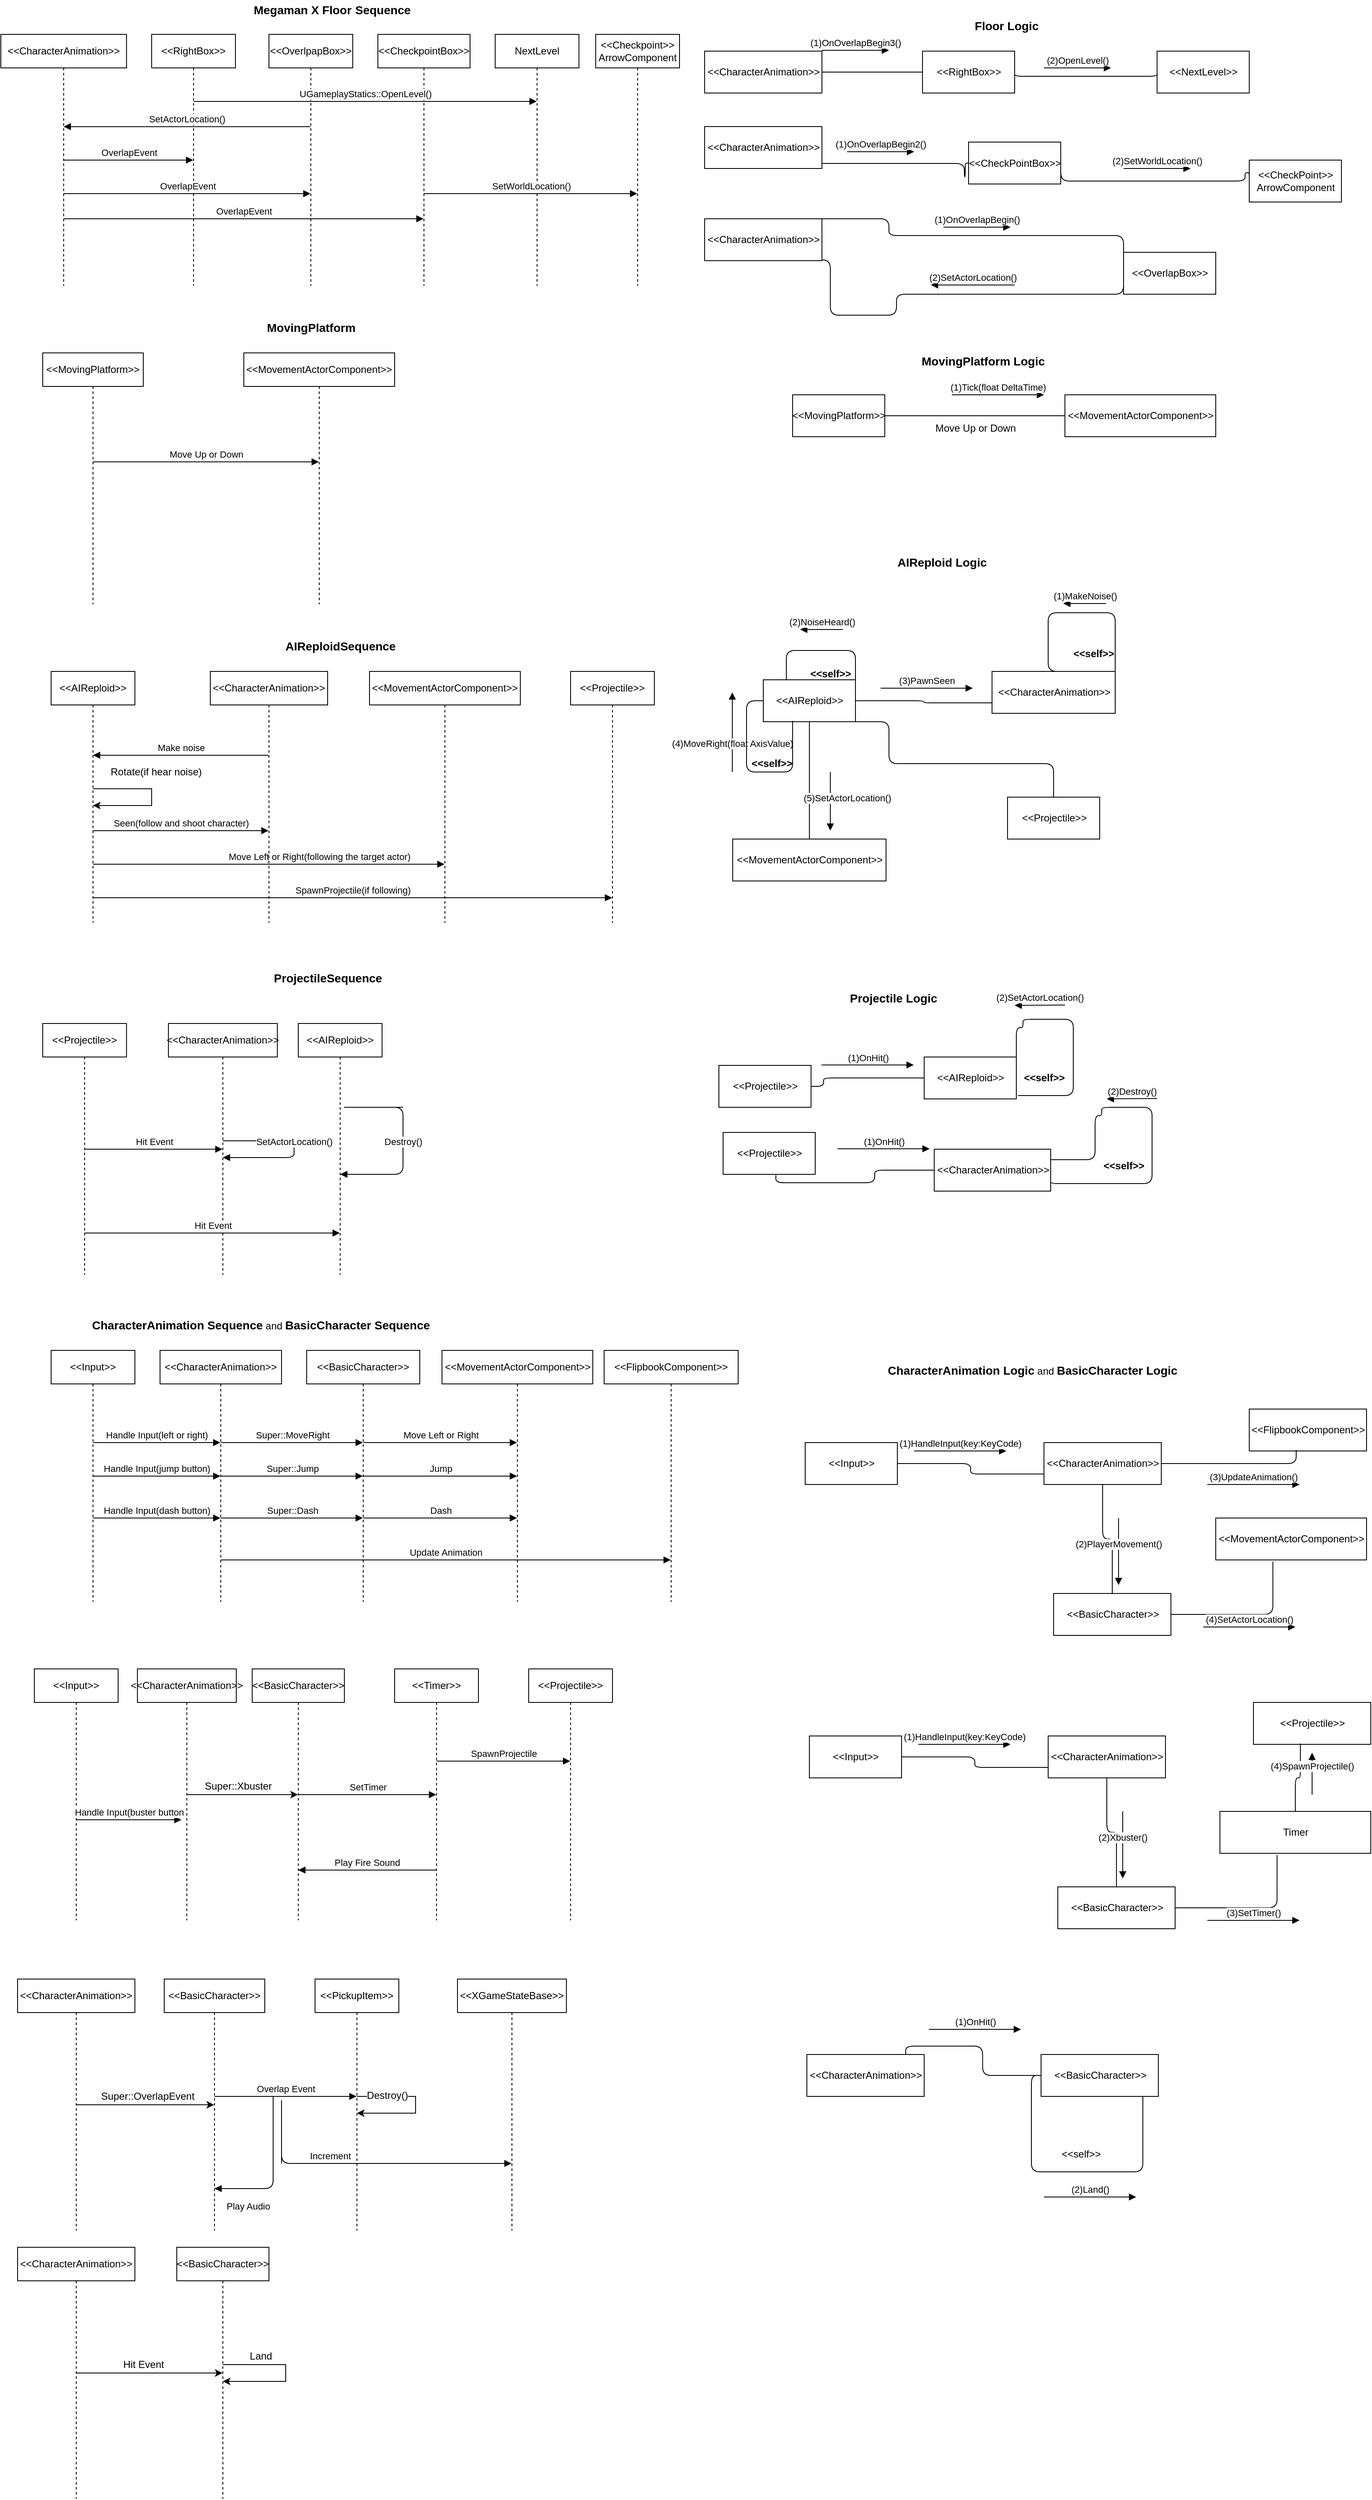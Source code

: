 <mxfile version="12.3.9" type="device" pages="1"><diagram id="0ynwqMuxn0PFwUIUOijB" name="Page-1"><mxGraphModel dx="1650" dy="756" grid="1" gridSize="10" guides="1" tooltips="1" connect="1" arrows="1" fold="1" page="1" pageScale="1" pageWidth="850" pageHeight="1100" math="0" shadow="0"><root><mxCell id="0"/><mxCell id="1" parent="0"/><mxCell id="9ywRN4gqy4u2-_hO4Q8b-1" value="&amp;lt;&amp;lt;CharacterAnimation&amp;gt;&amp;gt;" style="shape=umlLifeline;perimeter=lifelinePerimeter;whiteSpace=wrap;html=1;container=1;collapsible=0;recursiveResize=0;outlineConnect=0;" parent="1" vertex="1"><mxGeometry y="60" width="150" height="300" as="geometry"/></mxCell><mxCell id="9ywRN4gqy4u2-_hO4Q8b-3" value="&amp;lt;&amp;lt;RightBox&amp;gt;&amp;gt; " style="shape=umlLifeline;perimeter=lifelinePerimeter;whiteSpace=wrap;html=1;container=1;collapsible=0;recursiveResize=0;outlineConnect=0;" parent="1" vertex="1"><mxGeometry x="180" y="60" width="100" height="300" as="geometry"/></mxCell><mxCell id="9ywRN4gqy4u2-_hO4Q8b-4" value="&amp;lt;&amp;lt;OverlpapBox&amp;gt;&amp;gt;" style="shape=umlLifeline;perimeter=lifelinePerimeter;whiteSpace=wrap;html=1;container=1;collapsible=0;recursiveResize=0;outlineConnect=0;" parent="1" vertex="1"><mxGeometry x="320" y="60" width="100" height="300" as="geometry"/></mxCell><mxCell id="9ywRN4gqy4u2-_hO4Q8b-5" value="&lt;font style=&quot;font-size: 14px&quot;&gt;&lt;b&gt;Megaman X Floor&lt;/b&gt;&lt;/font&gt;&lt;font size=&quot;3&quot;&gt; &lt;font style=&quot;font-size: 18px&quot;&gt;&lt;b&gt;&lt;font style=&quot;font-size: 14px&quot;&gt;Sequence&lt;/font&gt;&lt;/b&gt;&lt;/font&gt;&lt;/font&gt;" style="text;html=1;align=center;verticalAlign=middle;resizable=0;points=[];;autosize=1;" parent="1" vertex="1"><mxGeometry x="290" y="20" width="210" height="20" as="geometry"/></mxCell><mxCell id="9ywRN4gqy4u2-_hO4Q8b-6" value="&amp;lt;&amp;lt;CheckpointBox&amp;gt;&amp;gt;" style="shape=umlLifeline;perimeter=lifelinePerimeter;whiteSpace=wrap;html=1;container=1;collapsible=0;recursiveResize=0;outlineConnect=0;" parent="1" vertex="1"><mxGeometry x="450" y="60" width="110" height="300" as="geometry"/></mxCell><mxCell id="9ywRN4gqy4u2-_hO4Q8b-7" value="OverlapEvent" style="html=1;verticalAlign=bottom;endArrow=block;" parent="1" source="9ywRN4gqy4u2-_hO4Q8b-1" target="9ywRN4gqy4u2-_hO4Q8b-3" edge="1"><mxGeometry width="80" relative="1" as="geometry"><mxPoint x="100" y="210" as="sourcePoint"/><mxPoint x="180" y="210" as="targetPoint"/></mxGeometry></mxCell><mxCell id="9ywRN4gqy4u2-_hO4Q8b-8" value="OverlapEvent" style="html=1;verticalAlign=bottom;endArrow=block;" parent="1" source="9ywRN4gqy4u2-_hO4Q8b-1" target="9ywRN4gqy4u2-_hO4Q8b-4" edge="1"><mxGeometry width="80" relative="1" as="geometry"><mxPoint x="100" y="260" as="sourcePoint"/><mxPoint x="180" y="260" as="targetPoint"/><Array as="points"><mxPoint x="180" y="250"/></Array></mxGeometry></mxCell><mxCell id="9ywRN4gqy4u2-_hO4Q8b-9" value="OverlapEvent" style="html=1;verticalAlign=bottom;endArrow=block;" parent="1" source="9ywRN4gqy4u2-_hO4Q8b-1" target="9ywRN4gqy4u2-_hO4Q8b-6" edge="1"><mxGeometry width="80" relative="1" as="geometry"><mxPoint x="100" y="310" as="sourcePoint"/><mxPoint x="180" y="310" as="targetPoint"/><Array as="points"><mxPoint x="250" y="280"/></Array></mxGeometry></mxCell><mxCell id="9ywRN4gqy4u2-_hO4Q8b-10" value="NextLevel" style="shape=umlLifeline;perimeter=lifelinePerimeter;whiteSpace=wrap;html=1;container=1;collapsible=0;recursiveResize=0;outlineConnect=0;" parent="1" vertex="1"><mxGeometry x="590" y="60" width="100" height="300" as="geometry"/></mxCell><mxCell id="9ywRN4gqy4u2-_hO4Q8b-11" value="UGameplayStatics::OpenLevel()" style="html=1;verticalAlign=bottom;endArrow=block;" parent="1" target="9ywRN4gqy4u2-_hO4Q8b-10" edge="1"><mxGeometry width="80" relative="1" as="geometry"><mxPoint x="230" y="140" as="sourcePoint"/><mxPoint x="310" y="140" as="targetPoint"/></mxGeometry></mxCell><mxCell id="9ywRN4gqy4u2-_hO4Q8b-12" value="SetActorLocation()" style="html=1;verticalAlign=bottom;endArrow=block;entryX=0.5;entryY=0.367;entryDx=0;entryDy=0;entryPerimeter=0;" parent="1" source="9ywRN4gqy4u2-_hO4Q8b-4" target="9ywRN4gqy4u2-_hO4Q8b-1" edge="1"><mxGeometry width="80" relative="1" as="geometry"><mxPoint x="370" y="200" as="sourcePoint"/><mxPoint x="90" y="200" as="targetPoint"/></mxGeometry></mxCell><mxCell id="9ywRN4gqy4u2-_hO4Q8b-14" value="&lt;div&gt;&amp;lt;&amp;lt;Checkpoint&amp;gt;&amp;gt;&lt;/div&gt;&lt;div&gt;ArrowComponent&lt;br&gt;&lt;/div&gt;" style="shape=umlLifeline;perimeter=lifelinePerimeter;whiteSpace=wrap;html=1;container=1;collapsible=0;recursiveResize=0;outlineConnect=0;" parent="1" vertex="1"><mxGeometry x="710" y="60" width="100" height="300" as="geometry"/></mxCell><mxCell id="9ywRN4gqy4u2-_hO4Q8b-15" value="SetWorldLocation()" style="html=1;verticalAlign=bottom;endArrow=block;" parent="1" target="9ywRN4gqy4u2-_hO4Q8b-14" edge="1"><mxGeometry width="80" relative="1" as="geometry"><mxPoint x="505" y="250" as="sourcePoint"/><mxPoint x="585" y="250" as="targetPoint"/></mxGeometry></mxCell><mxCell id="9ywRN4gqy4u2-_hO4Q8b-16" value="&amp;lt;&amp;lt;MovingPlatform&amp;gt;&amp;gt;" style="shape=umlLifeline;perimeter=lifelinePerimeter;whiteSpace=wrap;html=1;container=1;collapsible=0;recursiveResize=0;outlineConnect=0;" parent="1" vertex="1"><mxGeometry x="50" y="440" width="120" height="300" as="geometry"/></mxCell><mxCell id="9ywRN4gqy4u2-_hO4Q8b-17" value="&amp;lt;&amp;lt;AIReploid&amp;gt;&amp;gt;" style="shape=umlLifeline;perimeter=lifelinePerimeter;whiteSpace=wrap;html=1;container=1;collapsible=0;recursiveResize=0;outlineConnect=0;" parent="1" vertex="1"><mxGeometry x="60" y="820" width="100" height="300" as="geometry"/></mxCell><mxCell id="9ywRN4gqy4u2-_hO4Q8b-25" value="Move Left or Right(following the target actor)" style="html=1;verticalAlign=bottom;endArrow=block;" parent="9ywRN4gqy4u2-_hO4Q8b-17" target="9ywRN4gqy4u2-_hO4Q8b-23" edge="1"><mxGeometry x="0.287" width="80" relative="1" as="geometry"><mxPoint x="50" y="230" as="sourcePoint"/><mxPoint x="130" y="230" as="targetPoint"/><mxPoint as="offset"/></mxGeometry></mxCell><mxCell id="9ywRN4gqy4u2-_hO4Q8b-18" value="&amp;lt;&amp;lt;MovementActorComponent&amp;gt;&amp;gt;" style="shape=umlLifeline;perimeter=lifelinePerimeter;whiteSpace=wrap;html=1;container=1;collapsible=0;recursiveResize=0;outlineConnect=0;" parent="1" vertex="1"><mxGeometry x="290" y="440" width="180" height="300" as="geometry"/></mxCell><mxCell id="9ywRN4gqy4u2-_hO4Q8b-19" value="&lt;b&gt;&lt;font style=&quot;font-size: 14px&quot;&gt;MovingPlatform&lt;/font&gt;&lt;/b&gt;" style="text;html=1;align=center;verticalAlign=middle;resizable=0;points=[];;autosize=1;" parent="1" vertex="1"><mxGeometry x="305" y="400" width="130" height="20" as="geometry"/></mxCell><mxCell id="9ywRN4gqy4u2-_hO4Q8b-22" value="Move Up or Down" style="html=1;verticalAlign=bottom;endArrow=block;" parent="1" target="9ywRN4gqy4u2-_hO4Q8b-18" edge="1"><mxGeometry width="80" relative="1" as="geometry"><mxPoint x="110" y="570" as="sourcePoint"/><mxPoint x="180" y="570" as="targetPoint"/></mxGeometry></mxCell><mxCell id="9ywRN4gqy4u2-_hO4Q8b-23" value="&amp;lt;&amp;lt;MovementActorComponent&amp;gt;&amp;gt;" style="shape=umlLifeline;perimeter=lifelinePerimeter;whiteSpace=wrap;html=1;container=1;collapsible=0;recursiveResize=0;outlineConnect=0;" parent="1" vertex="1"><mxGeometry x="440" y="820" width="180" height="300" as="geometry"/></mxCell><mxCell id="9ywRN4gqy4u2-_hO4Q8b-24" value="&amp;lt;&amp;lt;CharacterAnimation&amp;gt;&amp;gt;" style="shape=umlLifeline;perimeter=lifelinePerimeter;whiteSpace=wrap;html=1;container=1;collapsible=0;recursiveResize=0;outlineConnect=0;" parent="1" vertex="1"><mxGeometry x="250" y="820" width="140" height="300" as="geometry"/></mxCell><mxCell id="9ywRN4gqy4u2-_hO4Q8b-29" value="Make noise" style="html=1;verticalAlign=bottom;endArrow=block;" parent="1" source="9ywRN4gqy4u2-_hO4Q8b-24" target="9ywRN4gqy4u2-_hO4Q8b-17" edge="1"><mxGeometry width="80" relative="1" as="geometry"><mxPoint x="150" y="930" as="sourcePoint"/><mxPoint x="230" y="930" as="targetPoint"/><Array as="points"><mxPoint x="190" y="920"/><mxPoint x="150" y="920"/></Array></mxGeometry></mxCell><mxCell id="9ywRN4gqy4u2-_hO4Q8b-30" value="Seen(follow and shoot character)" style="html=1;verticalAlign=bottom;endArrow=block;" parent="1" source="9ywRN4gqy4u2-_hO4Q8b-17" target="9ywRN4gqy4u2-_hO4Q8b-24" edge="1"><mxGeometry width="80" relative="1" as="geometry"><mxPoint x="50" y="1140" as="sourcePoint"/><mxPoint x="130" y="1140" as="targetPoint"/><Array as="points"><mxPoint x="210" y="1010"/></Array></mxGeometry></mxCell><mxCell id="9ywRN4gqy4u2-_hO4Q8b-31" value="&amp;lt;&amp;lt;Projectile&amp;gt;&amp;gt;" style="shape=umlLifeline;perimeter=lifelinePerimeter;whiteSpace=wrap;html=1;container=1;collapsible=0;recursiveResize=0;outlineConnect=0;" parent="1" vertex="1"><mxGeometry x="680" y="820" width="100" height="300" as="geometry"/></mxCell><mxCell id="9ywRN4gqy4u2-_hO4Q8b-32" value="SpawnProjectile(if following)" style="html=1;verticalAlign=bottom;endArrow=block;" parent="1" source="9ywRN4gqy4u2-_hO4Q8b-17" target="9ywRN4gqy4u2-_hO4Q8b-31" edge="1"><mxGeometry width="80" relative="1" as="geometry"><mxPoint x="50" y="1140" as="sourcePoint"/><mxPoint x="730" y="1070" as="targetPoint"/><Array as="points"><mxPoint x="390" y="1090"/></Array></mxGeometry></mxCell><mxCell id="9ywRN4gqy4u2-_hO4Q8b-33" value="&lt;font style=&quot;font-size: 14px&quot;&gt;&lt;b&gt;AIReploidSequence&lt;/b&gt;&lt;/font&gt;" style="text;html=1;align=center;verticalAlign=middle;resizable=0;points=[];;autosize=1;" parent="1" vertex="1"><mxGeometry x="330" y="780" width="150" height="20" as="geometry"/></mxCell><mxCell id="9ywRN4gqy4u2-_hO4Q8b-39" style="edgeStyle=orthogonalEdgeStyle;rounded=0;orthogonalLoop=1;jettySize=auto;html=1;" parent="1" source="9ywRN4gqy4u2-_hO4Q8b-17" target="9ywRN4gqy4u2-_hO4Q8b-17" edge="1"><mxGeometry relative="1" as="geometry"/></mxCell><mxCell id="9ywRN4gqy4u2-_hO4Q8b-40" value="Rotate(if hear noise)" style="text;html=1;align=center;verticalAlign=middle;resizable=0;points=[];;autosize=1;" parent="1" vertex="1"><mxGeometry x="120" y="930" width="130" height="20" as="geometry"/></mxCell><mxCell id="9ywRN4gqy4u2-_hO4Q8b-41" value="&lt;div&gt;&lt;b&gt;&lt;font style=&quot;font-size: 14px&quot;&gt;ProjectileSequence&lt;/font&gt;&lt;/b&gt;&lt;/div&gt;&lt;div&gt;&lt;b&gt;&lt;font size=&quot;3&quot;&gt;&lt;br&gt;&lt;/font&gt;&lt;/b&gt;&lt;/div&gt;" style="text;html=1;align=center;verticalAlign=middle;resizable=0;points=[];;autosize=1;" parent="1" vertex="1"><mxGeometry x="315" y="1175" width="150" height="40" as="geometry"/></mxCell><mxCell id="9ywRN4gqy4u2-_hO4Q8b-42" value="&amp;lt;&amp;lt;Projectile&amp;gt;&amp;gt;" style="shape=umlLifeline;perimeter=lifelinePerimeter;whiteSpace=wrap;html=1;container=1;collapsible=0;recursiveResize=0;outlineConnect=0;" parent="1" vertex="1"><mxGeometry x="50" y="1240" width="100" height="300" as="geometry"/></mxCell><mxCell id="9ywRN4gqy4u2-_hO4Q8b-43" value="&amp;lt;&amp;lt;CharacterAnimation&amp;gt;&amp;gt;" style="shape=umlLifeline;perimeter=lifelinePerimeter;whiteSpace=wrap;html=1;container=1;collapsible=0;recursiveResize=0;outlineConnect=0;" parent="1" vertex="1"><mxGeometry x="200" y="1240" width="130" height="300" as="geometry"/></mxCell><mxCell id="9ywRN4gqy4u2-_hO4Q8b-45" value="Hit Event" style="html=1;verticalAlign=bottom;endArrow=block;" parent="1" source="9ywRN4gqy4u2-_hO4Q8b-42" target="9ywRN4gqy4u2-_hO4Q8b-43" edge="1"><mxGeometry width="80" relative="1" as="geometry"><mxPoint x="50" y="1560" as="sourcePoint"/><mxPoint x="130" y="1560" as="targetPoint"/></mxGeometry></mxCell><mxCell id="9ywRN4gqy4u2-_hO4Q8b-46" value="&amp;lt;&amp;lt;AIReploid&amp;gt;&amp;gt;" style="shape=umlLifeline;perimeter=lifelinePerimeter;whiteSpace=wrap;html=1;container=1;collapsible=0;recursiveResize=0;outlineConnect=0;" parent="1" vertex="1"><mxGeometry x="355" y="1240" width="100" height="300" as="geometry"/></mxCell><mxCell id="9ywRN4gqy4u2-_hO4Q8b-50" value="SetActorLocation()" style="html=1;verticalAlign=bottom;endArrow=block;" parent="1" source="9ywRN4gqy4u2-_hO4Q8b-43" target="9ywRN4gqy4u2-_hO4Q8b-43" edge="1"><mxGeometry width="80" relative="1" as="geometry"><mxPoint x="50" y="1560" as="sourcePoint"/><mxPoint x="130" y="1560" as="targetPoint"/><Array as="points"><mxPoint x="320" y="1320"/></Array></mxGeometry></mxCell><mxCell id="9ywRN4gqy4u2-_hO4Q8b-51" value="Hit Event" style="html=1;verticalAlign=bottom;endArrow=block;" parent="1" source="9ywRN4gqy4u2-_hO4Q8b-42" target="9ywRN4gqy4u2-_hO4Q8b-46" edge="1"><mxGeometry width="80" relative="1" as="geometry"><mxPoint x="50" y="1560" as="sourcePoint"/><mxPoint x="130" y="1560" as="targetPoint"/><Array as="points"><mxPoint x="220" y="1490"/></Array></mxGeometry></mxCell><mxCell id="9ywRN4gqy4u2-_hO4Q8b-53" value="Destroy()" style="html=1;verticalAlign=bottom;endArrow=block;" parent="1" target="9ywRN4gqy4u2-_hO4Q8b-46" edge="1"><mxGeometry x="0.309" width="80" relative="1" as="geometry"><mxPoint x="480" y="1340" as="sourcePoint"/><mxPoint x="560" y="1350" as="targetPoint"/><Array as="points"><mxPoint x="405" y="1340"/><mxPoint x="480" y="1340"/><mxPoint x="480" y="1420"/></Array><mxPoint as="offset"/></mxGeometry></mxCell><mxCell id="9ywRN4gqy4u2-_hO4Q8b-62" value="&amp;lt;&amp;lt;BasicCharacter&amp;gt;&amp;gt;" style="shape=umlLifeline;perimeter=lifelinePerimeter;whiteSpace=wrap;html=1;container=1;collapsible=0;recursiveResize=0;outlineConnect=0;" parent="1" vertex="1"><mxGeometry x="300" y="2010" width="110" height="300" as="geometry"/></mxCell><mxCell id="9ywRN4gqy4u2-_hO4Q8b-63" value="&amp;lt;&amp;lt;Timer&amp;gt;&amp;gt;" style="shape=umlLifeline;perimeter=lifelinePerimeter;whiteSpace=wrap;html=1;container=1;collapsible=0;recursiveResize=0;outlineConnect=0;" parent="1" vertex="1"><mxGeometry x="470" y="2010" width="100" height="300" as="geometry"/></mxCell><mxCell id="9ywRN4gqy4u2-_hO4Q8b-64" value="&amp;lt;&amp;lt;Input&amp;gt;&amp;gt;" style="shape=umlLifeline;perimeter=lifelinePerimeter;whiteSpace=wrap;html=1;container=1;collapsible=0;recursiveResize=0;outlineConnect=0;" parent="1" vertex="1"><mxGeometry x="40" y="2010" width="100" height="300" as="geometry"/></mxCell><mxCell id="9ywRN4gqy4u2-_hO4Q8b-71" value="SetTimer" style="html=1;verticalAlign=bottom;endArrow=block;" parent="1" source="9ywRN4gqy4u2-_hO4Q8b-62" target="9ywRN4gqy4u2-_hO4Q8b-63" edge="1"><mxGeometry width="80" relative="1" as="geometry"><mxPoint x="360" y="2180" as="sourcePoint"/><mxPoint x="430" y="2180" as="targetPoint"/></mxGeometry></mxCell><mxCell id="9ywRN4gqy4u2-_hO4Q8b-72" value="&amp;lt;&amp;lt;Projectile&amp;gt;&amp;gt;" style="shape=umlLifeline;perimeter=lifelinePerimeter;whiteSpace=wrap;html=1;container=1;collapsible=0;recursiveResize=0;outlineConnect=0;" parent="1" vertex="1"><mxGeometry x="630" y="2010" width="100" height="300" as="geometry"/></mxCell><mxCell id="9ywRN4gqy4u2-_hO4Q8b-73" value="SpawnProjectile" style="html=1;verticalAlign=bottom;endArrow=block;" parent="1" target="9ywRN4gqy4u2-_hO4Q8b-72" edge="1"><mxGeometry width="80" relative="1" as="geometry"><mxPoint x="520" y="2120" as="sourcePoint"/><mxPoint x="600" y="2120" as="targetPoint"/></mxGeometry></mxCell><mxCell id="9ywRN4gqy4u2-_hO4Q8b-74" value="Play Fire Sound" style="html=1;verticalAlign=bottom;endArrow=block;" parent="1" source="9ywRN4gqy4u2-_hO4Q8b-63" target="9ywRN4gqy4u2-_hO4Q8b-62" edge="1"><mxGeometry width="80" relative="1" as="geometry"><mxPoint x="375" y="2100" as="sourcePoint"/><mxPoint x="455" y="2100" as="targetPoint"/><Array as="points"><mxPoint x="475" y="2250"/></Array></mxGeometry></mxCell><mxCell id="9ywRN4gqy4u2-_hO4Q8b-75" value="&amp;lt;&amp;lt;BasicCharacter&amp;gt;&amp;gt;" style="shape=umlLifeline;perimeter=lifelinePerimeter;whiteSpace=wrap;html=1;container=1;collapsible=0;recursiveResize=0;outlineConnect=0;" parent="1" vertex="1"><mxGeometry x="195" y="2380" width="120" height="300" as="geometry"/></mxCell><mxCell id="9ywRN4gqy4u2-_hO4Q8b-76" value="&amp;lt;&amp;lt;PickupItem&amp;gt;&amp;gt;" style="shape=umlLifeline;perimeter=lifelinePerimeter;whiteSpace=wrap;html=1;container=1;collapsible=0;recursiveResize=0;outlineConnect=0;" parent="1" vertex="1"><mxGeometry x="375" y="2380" width="100" height="300" as="geometry"/></mxCell><mxCell id="9ywRN4gqy4u2-_hO4Q8b-77" value="Overlap Event" style="html=1;verticalAlign=bottom;endArrow=block;" parent="1" target="9ywRN4gqy4u2-_hO4Q8b-76" edge="1"><mxGeometry width="80" relative="1" as="geometry"><mxPoint x="255" y="2520" as="sourcePoint"/><mxPoint x="335" y="2520" as="targetPoint"/></mxGeometry></mxCell><mxCell id="9ywRN4gqy4u2-_hO4Q8b-78" value="&amp;lt;&amp;lt;XGameStateBase&amp;gt;&amp;gt;" style="shape=umlLifeline;perimeter=lifelinePerimeter;whiteSpace=wrap;html=1;container=1;collapsible=0;recursiveResize=0;outlineConnect=0;" parent="1" vertex="1"><mxGeometry x="545" y="2380" width="130" height="300" as="geometry"/></mxCell><mxCell id="9ywRN4gqy4u2-_hO4Q8b-79" style="edgeStyle=orthogonalEdgeStyle;rounded=0;orthogonalLoop=1;jettySize=auto;html=1;" parent="1" source="9ywRN4gqy4u2-_hO4Q8b-76" target="9ywRN4gqy4u2-_hO4Q8b-76" edge="1"><mxGeometry relative="1" as="geometry"/></mxCell><mxCell id="9ywRN4gqy4u2-_hO4Q8b-80" value="Destroy()" style="text;html=1;align=center;verticalAlign=middle;resizable=0;points=[];;labelBackgroundColor=#ffffff;" parent="9ywRN4gqy4u2-_hO4Q8b-79" vertex="1" connectable="0"><mxGeometry x="-0.559" y="1" relative="1" as="geometry"><mxPoint as="offset"/></mxGeometry></mxCell><mxCell id="9ywRN4gqy4u2-_hO4Q8b-81" value="Increment " style="html=1;verticalAlign=bottom;endArrow=block;" parent="1" target="9ywRN4gqy4u2-_hO4Q8b-78" edge="1"><mxGeometry width="80" relative="1" as="geometry"><mxPoint x="335" y="2600" as="sourcePoint"/><mxPoint x="595" y="2600" as="targetPoint"/><Array as="points"><mxPoint x="335" y="2520"/><mxPoint x="335" y="2600"/></Array></mxGeometry></mxCell><mxCell id="9ywRN4gqy4u2-_hO4Q8b-82" value="Play Audio" style="html=1;verticalAlign=bottom;endArrow=block;" parent="1" edge="1"><mxGeometry x="0.222" y="-42" width="80" relative="1" as="geometry"><mxPoint x="325" y="2520" as="sourcePoint"/><mxPoint x="255" y="2630" as="targetPoint"/><Array as="points"><mxPoint x="325" y="2630"/></Array><mxPoint x="-30" y="72" as="offset"/></mxGeometry></mxCell><mxCell id="9ywRN4gqy4u2-_hO4Q8b-83" value="&amp;lt;&amp;lt;Input&amp;gt;&amp;gt;" style="shape=umlLifeline;perimeter=lifelinePerimeter;whiteSpace=wrap;html=1;container=1;collapsible=0;recursiveResize=0;outlineConnect=0;" parent="1" vertex="1"><mxGeometry x="60" y="1630" width="100" height="300" as="geometry"/></mxCell><mxCell id="9ywRN4gqy4u2-_hO4Q8b-84" value="&amp;lt;&amp;lt;CharacterAnimation&amp;gt;&amp;gt;" style="shape=umlLifeline;perimeter=lifelinePerimeter;whiteSpace=wrap;html=1;container=1;collapsible=0;recursiveResize=0;outlineConnect=0;" parent="1" vertex="1"><mxGeometry x="190" y="1630" width="145" height="300" as="geometry"/></mxCell><mxCell id="9ywRN4gqy4u2-_hO4Q8b-85" value="&amp;lt;&amp;lt;BasicCharacter&amp;gt;&amp;gt;" style="shape=umlLifeline;perimeter=lifelinePerimeter;whiteSpace=wrap;html=1;container=1;collapsible=0;recursiveResize=0;outlineConnect=0;" parent="1" vertex="1"><mxGeometry x="365" y="1630" width="135" height="300" as="geometry"/></mxCell><mxCell id="9ywRN4gqy4u2-_hO4Q8b-86" value="&lt;b&gt;&lt;font style=&quot;font-size: 14px&quot;&gt;CharacterAnimation Sequence&lt;/font&gt;&lt;/b&gt; and &lt;b&gt;&lt;font style=&quot;font-size: 14px&quot;&gt;BasicCharacter Sequence&lt;/font&gt;&lt;/b&gt;" style="text;html=1;align=center;verticalAlign=middle;resizable=0;points=[];;autosize=1;" parent="1" vertex="1"><mxGeometry x="90" y="1590" width="440" height="20" as="geometry"/></mxCell><mxCell id="9ywRN4gqy4u2-_hO4Q8b-87" value="Handle Input(left or right)" style="html=1;verticalAlign=bottom;endArrow=block;" parent="1" target="9ywRN4gqy4u2-_hO4Q8b-84" edge="1"><mxGeometry width="80" relative="1" as="geometry"><mxPoint x="110" y="1740" as="sourcePoint"/><mxPoint x="190" y="1740" as="targetPoint"/></mxGeometry></mxCell><mxCell id="9ywRN4gqy4u2-_hO4Q8b-100" value="&amp;lt;&amp;lt;MovementActorComponent&amp;gt;&amp;gt;" style="shape=umlLifeline;perimeter=lifelinePerimeter;whiteSpace=wrap;html=1;container=1;collapsible=0;recursiveResize=0;outlineConnect=0;" parent="1" vertex="1"><mxGeometry x="526.5" y="1630" width="180" height="300" as="geometry"/></mxCell><mxCell id="9ywRN4gqy4u2-_hO4Q8b-101" value="Super::MoveRight" style="html=1;verticalAlign=bottom;endArrow=block;" parent="1" source="9ywRN4gqy4u2-_hO4Q8b-84" target="9ywRN4gqy4u2-_hO4Q8b-85" edge="1"><mxGeometry width="80" relative="1" as="geometry"><mxPoint x="100" y="2340" as="sourcePoint"/><mxPoint x="180" y="2340" as="targetPoint"/><Array as="points"><mxPoint x="302.5" y="1740"/></Array></mxGeometry></mxCell><mxCell id="9ywRN4gqy4u2-_hO4Q8b-102" value="Super::Jump" style="html=1;verticalAlign=bottom;endArrow=block;" parent="1" source="9ywRN4gqy4u2-_hO4Q8b-84" target="9ywRN4gqy4u2-_hO4Q8b-85" edge="1"><mxGeometry width="80" relative="1" as="geometry"><mxPoint x="160" y="2260" as="sourcePoint"/><mxPoint x="432.5" y="1810" as="targetPoint"/><Array as="points"><mxPoint x="362.5" y="1780"/></Array></mxGeometry></mxCell><mxCell id="9ywRN4gqy4u2-_hO4Q8b-103" value="Super::Dash" style="html=1;verticalAlign=bottom;endArrow=block;" parent="1" source="9ywRN4gqy4u2-_hO4Q8b-84" target="9ywRN4gqy4u2-_hO4Q8b-85" edge="1"><mxGeometry width="80" relative="1" as="geometry"><mxPoint x="160" y="2210" as="sourcePoint"/><mxPoint x="240" y="2210" as="targetPoint"/><Array as="points"><mxPoint x="332.5" y="1830"/></Array></mxGeometry></mxCell><mxCell id="9ywRN4gqy4u2-_hO4Q8b-106" value="Handle Input(jump button)" style="html=1;verticalAlign=bottom;endArrow=block;" parent="1" source="9ywRN4gqy4u2-_hO4Q8b-83" target="9ywRN4gqy4u2-_hO4Q8b-84" edge="1"><mxGeometry width="80" relative="1" as="geometry"><mxPoint x="160" y="2200" as="sourcePoint"/><mxPoint x="240" y="2200" as="targetPoint"/></mxGeometry></mxCell><mxCell id="9ywRN4gqy4u2-_hO4Q8b-107" value="Handle Input(dash button)" style="html=1;verticalAlign=bottom;endArrow=block;" parent="1" source="9ywRN4gqy4u2-_hO4Q8b-83" target="9ywRN4gqy4u2-_hO4Q8b-84" edge="1"><mxGeometry width="80" relative="1" as="geometry"><mxPoint x="160" y="2250" as="sourcePoint"/><mxPoint x="240" y="2250" as="targetPoint"/><Array as="points"><mxPoint x="202.5" y="1830"/></Array></mxGeometry></mxCell><mxCell id="9ywRN4gqy4u2-_hO4Q8b-110" value="Move Left or Right" style="html=1;verticalAlign=bottom;endArrow=block;" parent="1" target="9ywRN4gqy4u2-_hO4Q8b-100" edge="1"><mxGeometry width="80" relative="1" as="geometry"><mxPoint x="432.5" y="1740" as="sourcePoint"/><mxPoint x="512.5" y="1740" as="targetPoint"/></mxGeometry></mxCell><mxCell id="9ywRN4gqy4u2-_hO4Q8b-111" value="Jump" style="html=1;verticalAlign=bottom;endArrow=block;" parent="1" source="9ywRN4gqy4u2-_hO4Q8b-85" target="9ywRN4gqy4u2-_hO4Q8b-100" edge="1"><mxGeometry width="80" relative="1" as="geometry"><mxPoint x="442.5" y="1780" as="sourcePoint"/><mxPoint x="522.5" y="1780" as="targetPoint"/></mxGeometry></mxCell><mxCell id="9ywRN4gqy4u2-_hO4Q8b-112" value="Dash" style="html=1;verticalAlign=bottom;endArrow=block;" parent="1" target="9ywRN4gqy4u2-_hO4Q8b-100" edge="1"><mxGeometry width="80" relative="1" as="geometry"><mxPoint x="432.5" y="1830" as="sourcePoint"/><mxPoint x="512.5" y="1830" as="targetPoint"/></mxGeometry></mxCell><mxCell id="9ywRN4gqy4u2-_hO4Q8b-113" value="&amp;lt;&amp;lt;FlipbookComponent&amp;gt;&amp;gt;" style="shape=umlLifeline;perimeter=lifelinePerimeter;whiteSpace=wrap;html=1;container=1;collapsible=0;recursiveResize=0;outlineConnect=0;" parent="1" vertex="1"><mxGeometry x="720" y="1630" width="160" height="300" as="geometry"/></mxCell><mxCell id="9ywRN4gqy4u2-_hO4Q8b-115" value="Update Animation" style="html=1;verticalAlign=bottom;endArrow=block;" parent="1" target="9ywRN4gqy4u2-_hO4Q8b-113" edge="1"><mxGeometry width="80" relative="1" as="geometry"><mxPoint x="262.5" y="1880" as="sourcePoint"/><mxPoint x="620" y="1880" as="targetPoint"/></mxGeometry></mxCell><mxCell id="9ywRN4gqy4u2-_hO4Q8b-119" style="edgeStyle=orthogonalEdgeStyle;rounded=0;orthogonalLoop=1;jettySize=auto;html=1;" parent="1" source="9ywRN4gqy4u2-_hO4Q8b-118" target="9ywRN4gqy4u2-_hO4Q8b-75" edge="1"><mxGeometry relative="1" as="geometry"/></mxCell><mxCell id="9ywRN4gqy4u2-_hO4Q8b-118" value="&amp;lt;&amp;lt;CharacterAnimation&amp;gt;&amp;gt;" style="shape=umlLifeline;perimeter=lifelinePerimeter;whiteSpace=wrap;html=1;container=1;collapsible=0;recursiveResize=0;outlineConnect=0;" parent="1" vertex="1"><mxGeometry x="20" y="2380" width="140" height="300" as="geometry"/></mxCell><mxCell id="9ywRN4gqy4u2-_hO4Q8b-120" value="Super::OverlapEvent" style="text;html=1;align=center;verticalAlign=middle;resizable=0;points=[];;autosize=1;" parent="1" vertex="1"><mxGeometry x="110" y="2510" width="130" height="20" as="geometry"/></mxCell><mxCell id="9ywRN4gqy4u2-_hO4Q8b-123" style="edgeStyle=orthogonalEdgeStyle;rounded=0;orthogonalLoop=1;jettySize=auto;html=1;" parent="1" source="9ywRN4gqy4u2-_hO4Q8b-121" target="9ywRN4gqy4u2-_hO4Q8b-62" edge="1"><mxGeometry relative="1" as="geometry"/></mxCell><mxCell id="9ywRN4gqy4u2-_hO4Q8b-121" value="&amp;lt;&amp;lt;CharacterAnimation&amp;gt;&amp;gt;" style="shape=umlLifeline;perimeter=lifelinePerimeter;whiteSpace=wrap;html=1;container=1;collapsible=0;recursiveResize=0;outlineConnect=0;" parent="1" vertex="1"><mxGeometry x="163" y="2010" width="118" height="300" as="geometry"/></mxCell><mxCell id="9ywRN4gqy4u2-_hO4Q8b-65" value="Handle Input(buster button" style="html=1;verticalAlign=bottom;endArrow=block;" parent="9ywRN4gqy4u2-_hO4Q8b-121" source="9ywRN4gqy4u2-_hO4Q8b-64" edge="1"><mxGeometry width="80" relative="1" as="geometry"><mxPoint x="-12.5" y="120" as="sourcePoint"/><mxPoint x="52.5" y="180" as="targetPoint"/></mxGeometry></mxCell><mxCell id="9ywRN4gqy4u2-_hO4Q8b-124" value="Super::Xbuster" style="text;html=1;align=center;verticalAlign=middle;resizable=0;points=[];;autosize=1;" parent="1" vertex="1"><mxGeometry x="232.5" y="2140" width="100" height="20" as="geometry"/></mxCell><mxCell id="9ywRN4gqy4u2-_hO4Q8b-127" style="edgeStyle=orthogonalEdgeStyle;rounded=0;orthogonalLoop=1;jettySize=auto;html=1;" parent="1" source="9ywRN4gqy4u2-_hO4Q8b-125" target="9ywRN4gqy4u2-_hO4Q8b-126" edge="1"><mxGeometry relative="1" as="geometry"/></mxCell><mxCell id="9ywRN4gqy4u2-_hO4Q8b-125" value="&amp;lt;&amp;lt;CharacterAnimation&amp;gt;&amp;gt;" style="shape=umlLifeline;perimeter=lifelinePerimeter;whiteSpace=wrap;html=1;container=1;collapsible=0;recursiveResize=0;outlineConnect=0;" parent="1" vertex="1"><mxGeometry x="20" y="2700" width="140" height="300" as="geometry"/></mxCell><mxCell id="9ywRN4gqy4u2-_hO4Q8b-126" value="&amp;lt;&amp;lt;BasicCharacter&amp;gt;&amp;gt;" style="shape=umlLifeline;perimeter=lifelinePerimeter;whiteSpace=wrap;html=1;container=1;collapsible=0;recursiveResize=0;outlineConnect=0;" parent="1" vertex="1"><mxGeometry x="210" y="2700" width="110" height="300" as="geometry"/></mxCell><mxCell id="9ywRN4gqy4u2-_hO4Q8b-128" value="Hit Event" style="text;html=1;align=center;verticalAlign=middle;resizable=0;points=[];;autosize=1;" parent="1" vertex="1"><mxGeometry x="140" y="2830" width="60" height="20" as="geometry"/></mxCell><mxCell id="9ywRN4gqy4u2-_hO4Q8b-129" style="edgeStyle=orthogonalEdgeStyle;rounded=0;orthogonalLoop=1;jettySize=auto;html=1;" parent="1" source="9ywRN4gqy4u2-_hO4Q8b-126" target="9ywRN4gqy4u2-_hO4Q8b-126" edge="1"><mxGeometry relative="1" as="geometry"/></mxCell><mxCell id="9ywRN4gqy4u2-_hO4Q8b-130" value="&lt;div&gt;Land&lt;/div&gt;" style="text;html=1;align=center;verticalAlign=middle;resizable=0;points=[];;autosize=1;direction=south;" parent="1" vertex="1"><mxGeometry x="290" y="2820" width="40" height="20" as="geometry"/></mxCell><mxCell id="9ywRN4gqy4u2-_hO4Q8b-133" value="&lt;b&gt;&lt;font style=&quot;font-size: 14px&quot;&gt;Floor Logic&lt;/font&gt;&lt;/b&gt;" style="text;html=1;align=center;verticalAlign=middle;resizable=0;points=[];;autosize=1;" parent="1" vertex="1"><mxGeometry x="1155" y="40" width="90" height="20" as="geometry"/></mxCell><mxCell id="9ywRN4gqy4u2-_hO4Q8b-134" value="&amp;lt;&amp;lt;RightBox&amp;gt;&amp;gt;" style="html=1;" parent="1" vertex="1"><mxGeometry x="1100" y="80" width="110" height="50" as="geometry"/></mxCell><mxCell id="9ywRN4gqy4u2-_hO4Q8b-135" value="&amp;lt;&amp;lt;CharacterAnimation&amp;gt;&amp;gt;" style="html=1;" parent="1" vertex="1"><mxGeometry x="840" y="80" width="140" height="50" as="geometry"/></mxCell><mxCell id="9ywRN4gqy4u2-_hO4Q8b-138" value="&amp;lt;&amp;lt;NextLevel&amp;gt;&amp;gt;" style="html=1;" parent="1" vertex="1"><mxGeometry x="1380" y="80" width="110" height="50" as="geometry"/></mxCell><mxCell id="9ywRN4gqy4u2-_hO4Q8b-144" value="&amp;lt;&amp;lt;OverlapBox&amp;gt;&amp;gt;" style="html=1;" parent="1" vertex="1"><mxGeometry x="1340" y="320" width="110" height="50" as="geometry"/></mxCell><mxCell id="9ywRN4gqy4u2-_hO4Q8b-151" value="&amp;lt;&amp;lt;CheckPointBox&amp;gt;&amp;gt;" style="html=1;" parent="1" vertex="1"><mxGeometry x="1155" y="188.5" width="110" height="50" as="geometry"/></mxCell><mxCell id="9ywRN4gqy4u2-_hO4Q8b-152" value="&lt;div&gt;&amp;lt;&amp;lt;CheckPoint&amp;gt;&amp;gt;&lt;/div&gt;&lt;div&gt;ArrowComponent&lt;br&gt;&lt;/div&gt;" style="html=1;" parent="1" vertex="1"><mxGeometry x="1490" y="210" width="110" height="50" as="geometry"/></mxCell><mxCell id="9ywRN4gqy4u2-_hO4Q8b-157" value="&lt;b&gt;&lt;font style=&quot;font-size: 14px&quot;&gt;MovingPlatform Logic&lt;/font&gt;&lt;/b&gt;" style="text;html=1;align=center;verticalAlign=middle;resizable=0;points=[];;autosize=1;" parent="1" vertex="1"><mxGeometry x="1086.5" y="440" width="170" height="20" as="geometry"/></mxCell><mxCell id="9ywRN4gqy4u2-_hO4Q8b-158" value="&amp;lt;&amp;lt;MovingPlatform&amp;gt;&amp;gt;" style="html=1;" parent="1" vertex="1"><mxGeometry x="945" y="490" width="110" height="50" as="geometry"/></mxCell><mxCell id="9ywRN4gqy4u2-_hO4Q8b-159" value="&amp;lt;&amp;lt;MovementActorComponent&amp;gt;&amp;gt;" style="html=1;" parent="1" vertex="1"><mxGeometry x="1270" y="490" width="180" height="50" as="geometry"/></mxCell><mxCell id="9ywRN4gqy4u2-_hO4Q8b-166" value="&lt;b&gt;&lt;font style=&quot;font-size: 14px&quot;&gt;AIReploid Logic&lt;/font&gt;&lt;/b&gt;" style="text;html=1;align=center;verticalAlign=middle;resizable=0;points=[];;autosize=1;" parent="1" vertex="1"><mxGeometry x="1063" y="680" width="120" height="20" as="geometry"/></mxCell><mxCell id="9ywRN4gqy4u2-_hO4Q8b-167" value="&amp;lt;&amp;lt;AIReploid&amp;gt;&amp;gt;" style="html=1;" parent="1" vertex="1"><mxGeometry x="910" y="830" width="110" height="50" as="geometry"/></mxCell><mxCell id="9ywRN4gqy4u2-_hO4Q8b-168" value="&amp;lt;&amp;lt;CharacterAnimation&amp;gt;&amp;gt;" style="html=1;" parent="1" vertex="1"><mxGeometry x="1183" y="820" width="147" height="50" as="geometry"/></mxCell><mxCell id="9ywRN4gqy4u2-_hO4Q8b-171" value="" style="endArrow=none;html=1;edgeStyle=orthogonalEdgeStyle;entryX=0;entryY=0.5;entryDx=0;entryDy=0;exitX=1;exitY=0.5;exitDx=0;exitDy=0;" parent="1" source="9ywRN4gqy4u2-_hO4Q8b-135" target="9ywRN4gqy4u2-_hO4Q8b-134" edge="1"><mxGeometry relative="1" as="geometry"><mxPoint x="990" y="175" as="sourcePoint"/><mxPoint x="1150" y="175" as="targetPoint"/><Array as="points"><mxPoint x="1020" y="105"/><mxPoint x="1020" y="105"/></Array></mxGeometry></mxCell><mxCell id="9ywRN4gqy4u2-_hO4Q8b-172" value="" style="resizable=0;html=1;align=left;verticalAlign=bottom;labelBackgroundColor=#ffffff;fontSize=10;" parent="9ywRN4gqy4u2-_hO4Q8b-171" connectable="0" vertex="1"><mxGeometry x="-1" relative="1" as="geometry"/></mxCell><mxCell id="9ywRN4gqy4u2-_hO4Q8b-173" value="" style="resizable=0;html=1;align=right;verticalAlign=bottom;labelBackgroundColor=#ffffff;fontSize=10;" parent="9ywRN4gqy4u2-_hO4Q8b-171" connectable="0" vertex="1"><mxGeometry x="1" relative="1" as="geometry"/></mxCell><mxCell id="9ywRN4gqy4u2-_hO4Q8b-175" value="(1)OnOverlapBegin3()" style="html=1;verticalAlign=bottom;endArrow=block;" parent="1" edge="1"><mxGeometry width="80" relative="1" as="geometry"><mxPoint x="980" y="79" as="sourcePoint"/><mxPoint x="1060" y="79" as="targetPoint"/></mxGeometry></mxCell><mxCell id="9ywRN4gqy4u2-_hO4Q8b-179" value="" style="endArrow=none;html=1;edgeStyle=orthogonalEdgeStyle;entryX=0;entryY=0.5;entryDx=0;entryDy=0;exitX=1;exitY=0.5;exitDx=0;exitDy=0;" parent="1" source="9ywRN4gqy4u2-_hO4Q8b-271" target="9ywRN4gqy4u2-_hO4Q8b-151" edge="1"><mxGeometry relative="1" as="geometry"><mxPoint x="950" y="230" as="sourcePoint"/><mxPoint x="1205" y="229" as="targetPoint"/><Array as="points"><mxPoint x="920" y="195"/><mxPoint x="920" y="214"/><mxPoint x="1150" y="214"/><mxPoint x="1150" y="230"/><mxPoint x="1151" y="230"/><mxPoint x="1151" y="214"/></Array></mxGeometry></mxCell><mxCell id="9ywRN4gqy4u2-_hO4Q8b-180" value="" style="resizable=0;html=1;align=left;verticalAlign=bottom;labelBackgroundColor=#ffffff;fontSize=10;" parent="9ywRN4gqy4u2-_hO4Q8b-179" connectable="0" vertex="1"><mxGeometry x="-1" relative="1" as="geometry"><mxPoint y="20" as="offset"/></mxGeometry></mxCell><mxCell id="9ywRN4gqy4u2-_hO4Q8b-181" value="" style="resizable=0;html=1;align=right;verticalAlign=bottom;labelBackgroundColor=#ffffff;fontSize=10;" parent="9ywRN4gqy4u2-_hO4Q8b-179" connectable="0" vertex="1"><mxGeometry x="1" relative="1" as="geometry"/></mxCell><mxCell id="9ywRN4gqy4u2-_hO4Q8b-183" value="(1)OnOverlapBegin2()" style="html=1;verticalAlign=bottom;endArrow=block;" parent="1" edge="1"><mxGeometry width="80" relative="1" as="geometry"><mxPoint x="1010" y="200" as="sourcePoint"/><mxPoint x="1090" y="200" as="targetPoint"/></mxGeometry></mxCell><mxCell id="9ywRN4gqy4u2-_hO4Q8b-190" value="" style="endArrow=none;html=1;edgeStyle=orthogonalEdgeStyle;entryX=0;entryY=0.5;entryDx=0;entryDy=0;exitX=0.557;exitY=0.98;exitDx=0;exitDy=0;exitPerimeter=0;" parent="1" source="9ywRN4gqy4u2-_hO4Q8b-273" target="9ywRN4gqy4u2-_hO4Q8b-144" edge="1"><mxGeometry relative="1" as="geometry"><mxPoint x="990" y="280" as="sourcePoint"/><mxPoint x="1124" y="325" as="targetPoint"/><Array as="points"><mxPoint x="990" y="329"/><mxPoint x="990" y="395"/><mxPoint x="1069" y="395"/><mxPoint x="1069" y="370"/><mxPoint x="1340" y="370"/></Array></mxGeometry></mxCell><mxCell id="9ywRN4gqy4u2-_hO4Q8b-191" value="" style="resizable=0;html=1;align=left;verticalAlign=bottom;labelBackgroundColor=#ffffff;fontSize=10;" parent="9ywRN4gqy4u2-_hO4Q8b-190" connectable="0" vertex="1"><mxGeometry x="-1" relative="1" as="geometry"/></mxCell><mxCell id="9ywRN4gqy4u2-_hO4Q8b-192" value="" style="resizable=0;html=1;align=right;verticalAlign=bottom;labelBackgroundColor=#ffffff;fontSize=10;" parent="9ywRN4gqy4u2-_hO4Q8b-190" connectable="0" vertex="1"><mxGeometry x="1" relative="1" as="geometry"/></mxCell><mxCell id="9ywRN4gqy4u2-_hO4Q8b-193" value="(1)OnOverlapBegin()" style="html=1;verticalAlign=bottom;endArrow=block;" parent="1" edge="1"><mxGeometry width="80" relative="1" as="geometry"><mxPoint x="1125" y="290" as="sourcePoint"/><mxPoint x="1205" y="290" as="targetPoint"/></mxGeometry></mxCell><mxCell id="9ywRN4gqy4u2-_hO4Q8b-194" value="" style="endArrow=none;html=1;edgeStyle=orthogonalEdgeStyle;entryX=0;entryY=0.5;entryDx=0;entryDy=0;exitX=1;exitY=0.5;exitDx=0;exitDy=0;" parent="1" source="9ywRN4gqy4u2-_hO4Q8b-134" target="9ywRN4gqy4u2-_hO4Q8b-138" edge="1"><mxGeometry relative="1" as="geometry"><mxPoint x="1210" y="175" as="sourcePoint"/><mxPoint x="1320" y="105" as="targetPoint"/><Array as="points"><mxPoint x="1210" y="110"/><mxPoint x="1380" y="110"/></Array></mxGeometry></mxCell><mxCell id="9ywRN4gqy4u2-_hO4Q8b-195" value="" style="resizable=0;html=1;align=left;verticalAlign=bottom;labelBackgroundColor=#ffffff;fontSize=10;" parent="9ywRN4gqy4u2-_hO4Q8b-194" connectable="0" vertex="1"><mxGeometry x="-1" relative="1" as="geometry"/></mxCell><mxCell id="9ywRN4gqy4u2-_hO4Q8b-196" value="" style="resizable=0;html=1;align=right;verticalAlign=bottom;labelBackgroundColor=#ffffff;fontSize=10;" parent="9ywRN4gqy4u2-_hO4Q8b-194" connectable="0" vertex="1"><mxGeometry x="1" relative="1" as="geometry"/></mxCell><mxCell id="9ywRN4gqy4u2-_hO4Q8b-197" value="(2)OpenLevel()" style="html=1;verticalAlign=bottom;endArrow=block;" parent="1" edge="1"><mxGeometry width="80" relative="1" as="geometry"><mxPoint x="1245" y="100" as="sourcePoint"/><mxPoint x="1325" y="100" as="targetPoint"/></mxGeometry></mxCell><mxCell id="9ywRN4gqy4u2-_hO4Q8b-198" value="" style="endArrow=none;html=1;edgeStyle=orthogonalEdgeStyle;entryX=0;entryY=0.5;entryDx=0;entryDy=0;exitX=1;exitY=0.5;exitDx=0;exitDy=0;" parent="1" source="9ywRN4gqy4u2-_hO4Q8b-151" target="9ywRN4gqy4u2-_hO4Q8b-152" edge="1"><mxGeometry relative="1" as="geometry"><mxPoint x="1315" y="230" as="sourcePoint"/><mxPoint x="1485" y="230" as="targetPoint"/><Array as="points"><mxPoint x="1485" y="235"/><mxPoint x="1485" y="225"/></Array></mxGeometry></mxCell><mxCell id="9ywRN4gqy4u2-_hO4Q8b-199" value="" style="resizable=0;html=1;align=left;verticalAlign=bottom;labelBackgroundColor=#ffffff;fontSize=10;" parent="9ywRN4gqy4u2-_hO4Q8b-198" connectable="0" vertex="1"><mxGeometry x="-1" relative="1" as="geometry"/></mxCell><mxCell id="9ywRN4gqy4u2-_hO4Q8b-200" value="" style="resizable=0;html=1;align=right;verticalAlign=bottom;labelBackgroundColor=#ffffff;fontSize=10;" parent="9ywRN4gqy4u2-_hO4Q8b-198" connectable="0" vertex="1"><mxGeometry x="1" relative="1" as="geometry"/></mxCell><mxCell id="9ywRN4gqy4u2-_hO4Q8b-203" value="(2)SetWorldLocation()" style="html=1;verticalAlign=bottom;endArrow=block;" parent="1" edge="1"><mxGeometry width="80" relative="1" as="geometry"><mxPoint x="1340" y="220" as="sourcePoint"/><mxPoint x="1420" y="220" as="targetPoint"/></mxGeometry></mxCell><mxCell id="9ywRN4gqy4u2-_hO4Q8b-204" value="" style="endArrow=none;html=1;edgeStyle=orthogonalEdgeStyle;entryX=0;entryY=0.5;entryDx=0;entryDy=0;exitX=1;exitY=0.5;exitDx=0;exitDy=0;" parent="1" source="9ywRN4gqy4u2-_hO4Q8b-158" target="9ywRN4gqy4u2-_hO4Q8b-159" edge="1"><mxGeometry relative="1" as="geometry"><mxPoint x="1061" y="590" as="sourcePoint"/><mxPoint x="1231" y="590" as="targetPoint"/></mxGeometry></mxCell><mxCell id="9ywRN4gqy4u2-_hO4Q8b-205" value="" style="resizable=0;html=1;align=left;verticalAlign=bottom;labelBackgroundColor=#ffffff;fontSize=10;" parent="9ywRN4gqy4u2-_hO4Q8b-204" connectable="0" vertex="1"><mxGeometry x="-1" relative="1" as="geometry"/></mxCell><mxCell id="9ywRN4gqy4u2-_hO4Q8b-206" value="" style="resizable=0;html=1;align=right;verticalAlign=bottom;labelBackgroundColor=#ffffff;fontSize=10;" parent="9ywRN4gqy4u2-_hO4Q8b-204" connectable="0" vertex="1"><mxGeometry x="1" relative="1" as="geometry"/></mxCell><mxCell id="9ywRN4gqy4u2-_hO4Q8b-207" value="(1)MakeNoise()" style="html=1;verticalAlign=bottom;endArrow=block;" parent="1" edge="1"><mxGeometry width="80" relative="1" as="geometry"><mxPoint x="1319" y="739" as="sourcePoint"/><mxPoint x="1268" y="739" as="targetPoint"/></mxGeometry></mxCell><mxCell id="9ywRN4gqy4u2-_hO4Q8b-208" value="Move Up or Down" style="text;html=1;align=center;verticalAlign=middle;resizable=0;points=[];;autosize=1;" parent="1" vertex="1"><mxGeometry x="1107.5" y="520" width="110" height="20" as="geometry"/></mxCell><mxCell id="9ywRN4gqy4u2-_hO4Q8b-209" value="" style="endArrow=none;html=1;edgeStyle=orthogonalEdgeStyle;entryX=0.75;entryY=0;entryDx=0;entryDy=0;exitX=1;exitY=0.5;exitDx=0;exitDy=0;" parent="1" source="9ywRN4gqy4u2-_hO4Q8b-168" target="9ywRN4gqy4u2-_hO4Q8b-168" edge="1"><mxGeometry relative="1" as="geometry"><mxPoint x="1261" y="778" as="sourcePoint"/><mxPoint x="1424" y="780" as="targetPoint"/><Array as="points"><mxPoint x="1330" y="750"/><mxPoint x="1250" y="750"/><mxPoint x="1250" y="820"/></Array></mxGeometry></mxCell><mxCell id="9ywRN4gqy4u2-_hO4Q8b-210" value="" style="resizable=0;html=1;align=left;verticalAlign=bottom;labelBackgroundColor=#ffffff;fontSize=10;" parent="9ywRN4gqy4u2-_hO4Q8b-209" connectable="0" vertex="1"><mxGeometry x="-1" relative="1" as="geometry"/></mxCell><mxCell id="9ywRN4gqy4u2-_hO4Q8b-211" value="" style="resizable=0;html=1;align=right;verticalAlign=bottom;labelBackgroundColor=#ffffff;fontSize=10;" parent="9ywRN4gqy4u2-_hO4Q8b-209" connectable="0" vertex="1"><mxGeometry x="1" relative="1" as="geometry"/></mxCell><mxCell id="9ywRN4gqy4u2-_hO4Q8b-214" value="&lt;b&gt;&amp;lt;&amp;lt;self&amp;gt;&amp;gt;&lt;/b&gt;" style="text;html=1;align=center;verticalAlign=middle;resizable=0;points=[];;autosize=1;" parent="1" vertex="1"><mxGeometry x="1274" y="789" width="60" height="20" as="geometry"/></mxCell><mxCell id="9ywRN4gqy4u2-_hO4Q8b-215" value="" style="endArrow=none;html=1;edgeStyle=orthogonalEdgeStyle;entryX=0;entryY=0.75;entryDx=0;entryDy=0;exitX=1;exitY=0.5;exitDx=0;exitDy=0;" parent="1" source="9ywRN4gqy4u2-_hO4Q8b-167" target="9ywRN4gqy4u2-_hO4Q8b-168" edge="1"><mxGeometry relative="1" as="geometry"><mxPoint x="885" y="909" as="sourcePoint"/><mxPoint x="1100" y="909" as="targetPoint"/></mxGeometry></mxCell><mxCell id="9ywRN4gqy4u2-_hO4Q8b-216" value="" style="resizable=0;html=1;align=left;verticalAlign=bottom;labelBackgroundColor=#ffffff;fontSize=10;" parent="9ywRN4gqy4u2-_hO4Q8b-215" connectable="0" vertex="1"><mxGeometry x="-1" relative="1" as="geometry"/></mxCell><mxCell id="9ywRN4gqy4u2-_hO4Q8b-217" value="" style="resizable=0;html=1;align=right;verticalAlign=bottom;labelBackgroundColor=#ffffff;fontSize=10;" parent="9ywRN4gqy4u2-_hO4Q8b-215" connectable="0" vertex="1"><mxGeometry x="1" relative="1" as="geometry"/></mxCell><mxCell id="9ywRN4gqy4u2-_hO4Q8b-218" value="(1)Tick(float DeltaTime)" style="html=1;verticalAlign=bottom;endArrow=block;" parent="1" edge="1"><mxGeometry width="80" relative="1" as="geometry"><mxPoint x="1135" y="490" as="sourcePoint"/><mxPoint x="1245" y="490" as="targetPoint"/></mxGeometry></mxCell><mxCell id="9ywRN4gqy4u2-_hO4Q8b-219" value="" style="endArrow=none;html=1;edgeStyle=orthogonalEdgeStyle;exitX=0.25;exitY=0;exitDx=0;exitDy=0;entryX=1;entryY=0.25;entryDx=0;entryDy=0;" parent="1" source="9ywRN4gqy4u2-_hO4Q8b-167" target="9ywRN4gqy4u2-_hO4Q8b-167" edge="1"><mxGeometry relative="1" as="geometry"><mxPoint x="850" y="740" as="sourcePoint"/><mxPoint x="1060" y="770" as="targetPoint"/><Array as="points"><mxPoint x="938" y="795"/><mxPoint x="1020" y="795"/></Array></mxGeometry></mxCell><mxCell id="9ywRN4gqy4u2-_hO4Q8b-220" value="" style="resizable=0;html=1;align=left;verticalAlign=bottom;labelBackgroundColor=#ffffff;fontSize=10;" parent="9ywRN4gqy4u2-_hO4Q8b-219" connectable="0" vertex="1"><mxGeometry x="-1" relative="1" as="geometry"/></mxCell><mxCell id="9ywRN4gqy4u2-_hO4Q8b-221" value="" style="resizable=0;html=1;align=right;verticalAlign=bottom;labelBackgroundColor=#ffffff;fontSize=10;" parent="9ywRN4gqy4u2-_hO4Q8b-219" connectable="0" vertex="1"><mxGeometry x="1" relative="1" as="geometry"/></mxCell><mxCell id="9ywRN4gqy4u2-_hO4Q8b-222" value="&lt;b&gt;&amp;lt;&amp;lt;self&amp;gt;&amp;gt;&lt;/b&gt;" style="text;html=1;align=center;verticalAlign=middle;resizable=0;points=[];;autosize=1;" parent="1" vertex="1"><mxGeometry x="960" y="813" width="60" height="20" as="geometry"/></mxCell><mxCell id="9ywRN4gqy4u2-_hO4Q8b-223" value="(2)NoiseHeard()" style="html=1;verticalAlign=bottom;endArrow=block;" parent="1" edge="1"><mxGeometry width="80" relative="1" as="geometry"><mxPoint x="1005" y="770" as="sourcePoint"/><mxPoint x="954" y="770" as="targetPoint"/></mxGeometry></mxCell><mxCell id="9ywRN4gqy4u2-_hO4Q8b-224" value="(3)PawnSeen" style="html=1;verticalAlign=bottom;endArrow=block;" parent="1" edge="1"><mxGeometry width="80" relative="1" as="geometry"><mxPoint x="1050" y="840" as="sourcePoint"/><mxPoint x="1160" y="840" as="targetPoint"/></mxGeometry></mxCell><mxCell id="9ywRN4gqy4u2-_hO4Q8b-225" value="&amp;lt;&amp;lt;MovementActorComponent&amp;gt;&amp;gt;" style="html=1;" parent="1" vertex="1"><mxGeometry x="873.5" y="1020" width="183" height="50" as="geometry"/></mxCell><mxCell id="9ywRN4gqy4u2-_hO4Q8b-226" value="&amp;lt;&amp;lt;Projectile&amp;gt;&amp;gt;" style="html=1;" parent="1" vertex="1"><mxGeometry x="1201.5" y="970" width="110" height="50" as="geometry"/></mxCell><mxCell id="9ywRN4gqy4u2-_hO4Q8b-238" value="(1)OnHit()" style="html=1;verticalAlign=bottom;endArrow=block;" parent="1" edge="1"><mxGeometry width="80" relative="1" as="geometry"><mxPoint x="979.5" y="1289.5" as="sourcePoint"/><mxPoint x="1089.5" y="1289.5" as="targetPoint"/></mxGeometry></mxCell><mxCell id="9ywRN4gqy4u2-_hO4Q8b-240" value="" style="endArrow=none;html=1;edgeStyle=orthogonalEdgeStyle;entryX=0.5;entryY=0;entryDx=0;entryDy=0;exitX=0.75;exitY=1;exitDx=0;exitDy=0;" parent="1" source="9ywRN4gqy4u2-_hO4Q8b-167" target="9ywRN4gqy4u2-_hO4Q8b-226" edge="1"><mxGeometry relative="1" as="geometry"><mxPoint x="1080" y="860" as="sourcePoint"/><mxPoint x="1213" y="941.5" as="targetPoint"/><Array as="points"><mxPoint x="1060" y="880"/><mxPoint x="1060" y="930"/><mxPoint x="1257" y="930"/></Array></mxGeometry></mxCell><mxCell id="9ywRN4gqy4u2-_hO4Q8b-241" value="" style="resizable=0;html=1;align=left;verticalAlign=bottom;labelBackgroundColor=#ffffff;fontSize=10;" parent="9ywRN4gqy4u2-_hO4Q8b-240" connectable="0" vertex="1"><mxGeometry x="-1" relative="1" as="geometry"/></mxCell><mxCell id="9ywRN4gqy4u2-_hO4Q8b-242" value="" style="resizable=0;html=1;align=right;verticalAlign=bottom;labelBackgroundColor=#ffffff;fontSize=10;" parent="9ywRN4gqy4u2-_hO4Q8b-240" connectable="0" vertex="1"><mxGeometry x="1" relative="1" as="geometry"/></mxCell><mxCell id="9ywRN4gqy4u2-_hO4Q8b-243" value="" style="endArrow=none;html=1;edgeStyle=orthogonalEdgeStyle;entryX=0.5;entryY=0;entryDx=0;entryDy=0;exitX=0.5;exitY=1;exitDx=0;exitDy=0;" parent="1" source="9ywRN4gqy4u2-_hO4Q8b-167" target="9ywRN4gqy4u2-_hO4Q8b-225" edge="1"><mxGeometry relative="1" as="geometry"><mxPoint x="838.5" y="920" as="sourcePoint"/><mxPoint x="1001.5" y="923" as="targetPoint"/></mxGeometry></mxCell><mxCell id="9ywRN4gqy4u2-_hO4Q8b-244" value="" style="resizable=0;html=1;align=left;verticalAlign=bottom;labelBackgroundColor=#ffffff;fontSize=10;" parent="9ywRN4gqy4u2-_hO4Q8b-243" connectable="0" vertex="1"><mxGeometry x="-1" relative="1" as="geometry"/></mxCell><mxCell id="9ywRN4gqy4u2-_hO4Q8b-245" value="" style="resizable=0;html=1;align=right;verticalAlign=bottom;labelBackgroundColor=#ffffff;fontSize=10;" parent="9ywRN4gqy4u2-_hO4Q8b-243" connectable="0" vertex="1"><mxGeometry x="1" relative="1" as="geometry"/></mxCell><mxCell id="9ywRN4gqy4u2-_hO4Q8b-246" value="(4)MoveRight(float AxisValue)" style="html=1;verticalAlign=bottom;endArrow=block;" parent="1" edge="1"><mxGeometry x="-0.474" width="80" relative="1" as="geometry"><mxPoint x="873" y="940" as="sourcePoint"/><mxPoint x="873" y="845" as="targetPoint"/><mxPoint as="offset"/></mxGeometry></mxCell><mxCell id="9ywRN4gqy4u2-_hO4Q8b-247" value="(5)SetActorLocation()" style="html=1;verticalAlign=bottom;endArrow=block;" parent="1" edge="1"><mxGeometry x="0.143" y="20" width="80" relative="1" as="geometry"><mxPoint x="990" y="940" as="sourcePoint"/><mxPoint x="990" y="1010" as="targetPoint"/><mxPoint as="offset"/></mxGeometry></mxCell><mxCell id="9ywRN4gqy4u2-_hO4Q8b-248" value="" style="endArrow=none;html=1;edgeStyle=orthogonalEdgeStyle;exitX=0;exitY=0.5;exitDx=0;exitDy=0;entryX=0.318;entryY=0.98;entryDx=0;entryDy=0;entryPerimeter=0;" parent="1" source="9ywRN4gqy4u2-_hO4Q8b-167" target="9ywRN4gqy4u2-_hO4Q8b-167" edge="1"><mxGeometry relative="1" as="geometry"><mxPoint x="849" y="845" as="sourcePoint"/><mxPoint x="940" y="940" as="targetPoint"/><Array as="points"><mxPoint x="890" y="855"/><mxPoint x="890" y="940"/><mxPoint x="945" y="940"/></Array></mxGeometry></mxCell><mxCell id="9ywRN4gqy4u2-_hO4Q8b-249" value="" style="resizable=0;html=1;align=left;verticalAlign=bottom;labelBackgroundColor=#ffffff;fontSize=10;" parent="9ywRN4gqy4u2-_hO4Q8b-248" connectable="0" vertex="1"><mxGeometry x="-1" relative="1" as="geometry"/></mxCell><mxCell id="9ywRN4gqy4u2-_hO4Q8b-250" value="" style="resizable=0;html=1;align=right;verticalAlign=bottom;labelBackgroundColor=#ffffff;fontSize=10;" parent="9ywRN4gqy4u2-_hO4Q8b-248" connectable="0" vertex="1"><mxGeometry x="1" relative="1" as="geometry"/></mxCell><mxCell id="9ywRN4gqy4u2-_hO4Q8b-251" value="&lt;b&gt;&amp;lt;&amp;lt;self&amp;gt;&amp;gt;&lt;/b&gt;" style="text;html=1;align=center;verticalAlign=middle;resizable=0;points=[];;autosize=1;" parent="1" vertex="1"><mxGeometry x="890" y="920" width="60" height="20" as="geometry"/></mxCell><mxCell id="9ywRN4gqy4u2-_hO4Q8b-253" value="&amp;lt;&amp;lt;Projectile&amp;gt;&amp;gt;" style="html=1;" parent="1" vertex="1"><mxGeometry x="857" y="1290" width="110" height="50" as="geometry"/></mxCell><mxCell id="9ywRN4gqy4u2-_hO4Q8b-254" value="&lt;div&gt;&lt;b&gt;&lt;font style=&quot;font-size: 14px&quot;&gt;Projectile Logic&lt;/font&gt;&lt;/b&gt;&lt;/div&gt;&lt;div&gt;&lt;b&gt;&lt;font size=&quot;3&quot;&gt;&lt;br&gt;&lt;/font&gt;&lt;/b&gt;&lt;/div&gt;" style="text;html=1;align=center;verticalAlign=middle;resizable=0;points=[];;autosize=1;" parent="1" vertex="1"><mxGeometry x="1005" y="1199" width="120" height="40" as="geometry"/></mxCell><mxCell id="9ywRN4gqy4u2-_hO4Q8b-261" value="" style="endArrow=none;html=1;edgeStyle=orthogonalEdgeStyle;entryX=0;entryY=0.25;entryDx=0;entryDy=0;" parent="1" source="9ywRN4gqy4u2-_hO4Q8b-273" target="9ywRN4gqy4u2-_hO4Q8b-144" edge="1"><mxGeometry relative="1" as="geometry"><mxPoint x="1010" y="290" as="sourcePoint"/><mxPoint x="1250" y="280" as="targetPoint"/><Array as="points"><mxPoint x="1060" y="280"/><mxPoint x="1060" y="300"/><mxPoint x="1340" y="300"/></Array></mxGeometry></mxCell><mxCell id="9ywRN4gqy4u2-_hO4Q8b-262" value="" style="resizable=0;html=1;align=left;verticalAlign=bottom;labelBackgroundColor=#ffffff;fontSize=10;" parent="9ywRN4gqy4u2-_hO4Q8b-261" connectable="0" vertex="1"><mxGeometry x="-1" relative="1" as="geometry"/></mxCell><mxCell id="9ywRN4gqy4u2-_hO4Q8b-263" value="" style="resizable=0;html=1;align=right;verticalAlign=bottom;labelBackgroundColor=#ffffff;fontSize=10;" parent="9ywRN4gqy4u2-_hO4Q8b-261" connectable="0" vertex="1"><mxGeometry x="1" relative="1" as="geometry"/></mxCell><mxCell id="9ywRN4gqy4u2-_hO4Q8b-264" value="(2)SetActorLocation()" style="html=1;verticalAlign=bottom;endArrow=block;" parent="1" edge="1"><mxGeometry width="80" relative="1" as="geometry"><mxPoint x="1210" y="359" as="sourcePoint"/><mxPoint x="1110" y="359" as="targetPoint"/></mxGeometry></mxCell><mxCell id="9ywRN4gqy4u2-_hO4Q8b-265" value="&amp;lt;&amp;lt;AIReploid&amp;gt;&amp;gt;" style="html=1;" parent="1" vertex="1"><mxGeometry x="1102" y="1280" width="110" height="50" as="geometry"/></mxCell><mxCell id="9ywRN4gqy4u2-_hO4Q8b-266" value="&amp;lt;&amp;lt;CharacterAnimation&amp;gt;&amp;gt;" style="html=1;" parent="1" vertex="1"><mxGeometry x="1114" y="1390" width="139" height="50" as="geometry"/></mxCell><mxCell id="9ywRN4gqy4u2-_hO4Q8b-267" value="" style="endArrow=none;html=1;edgeStyle=orthogonalEdgeStyle;entryX=0;entryY=0.5;entryDx=0;entryDy=0;exitX=0.573;exitY=1.02;exitDx=0;exitDy=0;exitPerimeter=0;" parent="1" source="9ywRN4gqy4u2-_hO4Q8b-274" target="9ywRN4gqy4u2-_hO4Q8b-266" edge="1"><mxGeometry relative="1" as="geometry"><mxPoint x="872" y="1429" as="sourcePoint"/><mxPoint x="1032" y="1429" as="targetPoint"/></mxGeometry></mxCell><mxCell id="9ywRN4gqy4u2-_hO4Q8b-270" value="" style="endArrow=none;html=1;edgeStyle=orthogonalEdgeStyle;entryX=0;entryY=0.5;entryDx=0;entryDy=0;exitX=1;exitY=0.5;exitDx=0;exitDy=0;" parent="1" source="9ywRN4gqy4u2-_hO4Q8b-253" target="9ywRN4gqy4u2-_hO4Q8b-265" edge="1"><mxGeometry relative="1" as="geometry"><mxPoint x="867" y="1259" as="sourcePoint"/><mxPoint x="1012" y="1294" as="targetPoint"/><Array as="points"><mxPoint x="982" y="1315"/><mxPoint x="982" y="1305"/></Array></mxGeometry></mxCell><mxCell id="9ywRN4gqy4u2-_hO4Q8b-271" value="&amp;lt;&amp;lt;CharacterAnimation&amp;gt;&amp;gt;" style="html=1;" parent="1" vertex="1"><mxGeometry x="840" y="170" width="140" height="50" as="geometry"/></mxCell><mxCell id="9ywRN4gqy4u2-_hO4Q8b-273" value="&amp;lt;&amp;lt;CharacterAnimation&amp;gt;&amp;gt;" style="html=1;" parent="1" vertex="1"><mxGeometry x="840" y="280" width="140" height="50" as="geometry"/></mxCell><mxCell id="9ywRN4gqy4u2-_hO4Q8b-274" value="&amp;lt;&amp;lt;Projectile&amp;gt;&amp;gt;" style="html=1;" parent="1" vertex="1"><mxGeometry x="862" y="1370" width="110" height="50" as="geometry"/></mxCell><mxCell id="9ywRN4gqy4u2-_hO4Q8b-275" value="(1)OnHit()" style="html=1;verticalAlign=bottom;endArrow=block;" parent="1" edge="1"><mxGeometry width="80" relative="1" as="geometry"><mxPoint x="998.5" y="1389.5" as="sourcePoint"/><mxPoint x="1108.5" y="1389.5" as="targetPoint"/></mxGeometry></mxCell><mxCell id="9ywRN4gqy4u2-_hO4Q8b-276" value="" style="endArrow=none;html=1;edgeStyle=orthogonalEdgeStyle;exitX=1;exitY=0.5;exitDx=0;exitDy=0;entryX=1.018;entryY=0.92;entryDx=0;entryDy=0;entryPerimeter=0;" parent="1" source="9ywRN4gqy4u2-_hO4Q8b-265" target="9ywRN4gqy4u2-_hO4Q8b-265" edge="1"><mxGeometry relative="1" as="geometry"><mxPoint x="1225" y="1245" as="sourcePoint"/><mxPoint x="1280" y="1320" as="targetPoint"/><Array as="points"><mxPoint x="1212" y="1245"/><mxPoint x="1220" y="1245"/><mxPoint x="1220" y="1235"/><mxPoint x="1280" y="1235"/><mxPoint x="1280" y="1326"/></Array></mxGeometry></mxCell><mxCell id="9ywRN4gqy4u2-_hO4Q8b-277" value="" style="endArrow=none;html=1;edgeStyle=orthogonalEdgeStyle;exitX=1;exitY=0.25;exitDx=0;exitDy=0;entryX=1;entryY=0.75;entryDx=0;entryDy=0;" parent="1" source="9ywRN4gqy4u2-_hO4Q8b-266" target="9ywRN4gqy4u2-_hO4Q8b-266" edge="1"><mxGeometry relative="1" as="geometry"><mxPoint x="1306" y="1410" as="sourcePoint"/><mxPoint x="1308" y="1431" as="targetPoint"/><Array as="points"><mxPoint x="1306" y="1403"/><mxPoint x="1306" y="1350"/><mxPoint x="1314" y="1350"/><mxPoint x="1314" y="1340"/><mxPoint x="1374" y="1340"/><mxPoint x="1374" y="1431"/><mxPoint x="1253" y="1431"/></Array></mxGeometry></mxCell><mxCell id="9ywRN4gqy4u2-_hO4Q8b-278" value="&lt;b&gt;&amp;lt;&amp;lt;self&amp;gt;&amp;gt;&lt;/b&gt;" style="text;html=1;align=center;verticalAlign=middle;resizable=0;points=[];;autosize=1;" parent="1" vertex="1"><mxGeometry x="1215" y="1295" width="60" height="20" as="geometry"/></mxCell><mxCell id="9ywRN4gqy4u2-_hO4Q8b-279" value="&lt;b&gt;&amp;lt;&amp;lt;self&amp;gt;&amp;gt;&lt;/b&gt;" style="text;html=1;align=center;verticalAlign=middle;resizable=0;points=[];;autosize=1;" parent="1" vertex="1"><mxGeometry x="1310" y="1400" width="60" height="20" as="geometry"/></mxCell><mxCell id="9ywRN4gqy4u2-_hO4Q8b-280" value="(2)SetActorLocation()" style="html=1;verticalAlign=bottom;endArrow=block;" parent="1" edge="1"><mxGeometry width="80" relative="1" as="geometry"><mxPoint x="1270" y="1218" as="sourcePoint"/><mxPoint x="1210" y="1218.5" as="targetPoint"/></mxGeometry></mxCell><mxCell id="9ywRN4gqy4u2-_hO4Q8b-281" value="(2)Destroy()" style="html=1;verticalAlign=bottom;endArrow=block;" parent="1" edge="1"><mxGeometry width="80" relative="1" as="geometry"><mxPoint x="1380" y="1329.5" as="sourcePoint"/><mxPoint x="1320" y="1330" as="targetPoint"/></mxGeometry></mxCell><mxCell id="9ywRN4gqy4u2-_hO4Q8b-282" value="&amp;lt;&amp;lt;Input&amp;gt;&amp;gt;" style="html=1;" parent="1" vertex="1"><mxGeometry x="960" y="1740" width="110" height="50" as="geometry"/></mxCell><mxCell id="9ywRN4gqy4u2-_hO4Q8b-283" value="&amp;lt;&amp;lt;CharacterAnimation&amp;gt;&amp;gt;" style="html=1;" parent="1" vertex="1"><mxGeometry x="1245" y="1740" width="140" height="50" as="geometry"/></mxCell><mxCell id="9ywRN4gqy4u2-_hO4Q8b-284" value="" style="endArrow=none;html=1;edgeStyle=orthogonalEdgeStyle;exitX=1;exitY=0.5;exitDx=0;exitDy=0;entryX=0;entryY=0.75;entryDx=0;entryDy=0;" parent="1" source="9ywRN4gqy4u2-_hO4Q8b-282" target="9ywRN4gqy4u2-_hO4Q8b-283" edge="1"><mxGeometry relative="1" as="geometry"><mxPoint x="1082.5" y="1764.5" as="sourcePoint"/><mxPoint x="1242.5" y="1764.5" as="targetPoint"/></mxGeometry></mxCell><mxCell id="9ywRN4gqy4u2-_hO4Q8b-288" value="(1)HandleInput(key:KeyCode)" style="html=1;verticalAlign=bottom;endArrow=block;" parent="1" edge="1"><mxGeometry width="80" relative="1" as="geometry"><mxPoint x="1090" y="1750" as="sourcePoint"/><mxPoint x="1200" y="1750" as="targetPoint"/></mxGeometry></mxCell><mxCell id="9ywRN4gqy4u2-_hO4Q8b-289" value="&amp;lt;&amp;lt;BasicCharacter&amp;gt;&amp;gt;" style="html=1;" parent="1" vertex="1"><mxGeometry x="1256.5" y="1920" width="140" height="50" as="geometry"/></mxCell><mxCell id="9ywRN4gqy4u2-_hO4Q8b-290" value="" style="endArrow=none;html=1;edgeStyle=orthogonalEdgeStyle;entryX=0.5;entryY=0;entryDx=0;entryDy=0;exitX=0.5;exitY=1;exitDx=0;exitDy=0;" parent="1" source="9ywRN4gqy4u2-_hO4Q8b-283" target="9ywRN4gqy4u2-_hO4Q8b-289" edge="1"><mxGeometry relative="1" as="geometry"><mxPoint x="1256.5" y="1840" as="sourcePoint"/><mxPoint x="1416.5" y="1840" as="targetPoint"/></mxGeometry></mxCell><mxCell id="9ywRN4gqy4u2-_hO4Q8b-293" value="(2)PlayerMovement()" style="html=1;verticalAlign=bottom;endArrow=block;" parent="1" edge="1"><mxGeometry width="80" relative="1" as="geometry"><mxPoint x="1334" y="1830" as="sourcePoint"/><mxPoint x="1334" y="1910" as="targetPoint"/></mxGeometry></mxCell><mxCell id="9ywRN4gqy4u2-_hO4Q8b-294" value="&amp;lt;&amp;lt;MovementActorComponent&amp;gt;&amp;gt;" style="html=1;" parent="1" vertex="1"><mxGeometry x="1450" y="1830" width="180" height="50" as="geometry"/></mxCell><mxCell id="9ywRN4gqy4u2-_hO4Q8b-295" value="" style="endArrow=none;html=1;edgeStyle=orthogonalEdgeStyle;entryX=0.379;entryY=1.04;entryDx=0;entryDy=0;entryPerimeter=0;" parent="1" source="9ywRN4gqy4u2-_hO4Q8b-289" target="9ywRN4gqy4u2-_hO4Q8b-294" edge="1"><mxGeometry relative="1" as="geometry"><mxPoint x="1438" y="1940" as="sourcePoint"/><mxPoint x="1450" y="2070" as="targetPoint"/></mxGeometry></mxCell><mxCell id="9ywRN4gqy4u2-_hO4Q8b-296" value="&amp;lt;&amp;lt;FlipbookComponent&amp;gt;&amp;gt;" style="html=1;" parent="1" vertex="1"><mxGeometry x="1490" y="1700" width="140" height="50" as="geometry"/></mxCell><mxCell id="9ywRN4gqy4u2-_hO4Q8b-298" value="" style="endArrow=none;html=1;edgeStyle=orthogonalEdgeStyle;entryX=0.4;entryY=0.98;entryDx=0;entryDy=0;entryPerimeter=0;exitX=1;exitY=0.5;exitDx=0;exitDy=0;" parent="1" source="9ywRN4gqy4u2-_hO4Q8b-283" target="9ywRN4gqy4u2-_hO4Q8b-296" edge="1"><mxGeometry relative="1" as="geometry"><mxPoint x="1410" y="1811.5" as="sourcePoint"/><mxPoint x="1531.5" y="1748.5" as="targetPoint"/></mxGeometry></mxCell><mxCell id="9ywRN4gqy4u2-_hO4Q8b-299" value="(3)UpdateAnimation()" style="html=1;verticalAlign=bottom;endArrow=block;" parent="1" edge="1"><mxGeometry width="80" relative="1" as="geometry"><mxPoint x="1440" y="1790" as="sourcePoint"/><mxPoint x="1550" y="1790" as="targetPoint"/></mxGeometry></mxCell><mxCell id="9ywRN4gqy4u2-_hO4Q8b-300" value="(4)SetActorLocation()" style="html=1;verticalAlign=bottom;endArrow=block;" parent="1" edge="1"><mxGeometry width="80" relative="1" as="geometry"><mxPoint x="1435" y="1960" as="sourcePoint"/><mxPoint x="1545" y="1960" as="targetPoint"/></mxGeometry></mxCell><mxCell id="9ywRN4gqy4u2-_hO4Q8b-302" value="&lt;b&gt;&lt;font style=&quot;font-size: 14px&quot;&gt;CharacterAnimation Logic&lt;/font&gt;&lt;/b&gt; and &lt;b&gt;&lt;font style=&quot;font-size: 14px&quot;&gt;BasicCharacter Logic&lt;br&gt;&lt;/font&gt;&lt;/b&gt;" style="text;html=1;align=center;verticalAlign=middle;resizable=0;points=[];;autosize=1;" parent="1" vertex="1"><mxGeometry x="1046" y="1644" width="370" height="20" as="geometry"/></mxCell><mxCell id="9ywRN4gqy4u2-_hO4Q8b-303" value="&amp;lt;&amp;lt;Input&amp;gt;&amp;gt;" style="html=1;" parent="1" vertex="1"><mxGeometry x="965" y="2090" width="110" height="50" as="geometry"/></mxCell><mxCell id="9ywRN4gqy4u2-_hO4Q8b-304" value="&amp;lt;&amp;lt;CharacterAnimation&amp;gt;&amp;gt;" style="html=1;" parent="1" vertex="1"><mxGeometry x="1250" y="2090" width="140" height="50" as="geometry"/></mxCell><mxCell id="9ywRN4gqy4u2-_hO4Q8b-305" value="" style="endArrow=none;html=1;edgeStyle=orthogonalEdgeStyle;exitX=1;exitY=0.5;exitDx=0;exitDy=0;entryX=0;entryY=0.75;entryDx=0;entryDy=0;" parent="1" source="9ywRN4gqy4u2-_hO4Q8b-303" target="9ywRN4gqy4u2-_hO4Q8b-304" edge="1"><mxGeometry relative="1" as="geometry"><mxPoint x="1087.5" y="2114.5" as="sourcePoint"/><mxPoint x="1247.5" y="2114.5" as="targetPoint"/></mxGeometry></mxCell><mxCell id="9ywRN4gqy4u2-_hO4Q8b-306" value="(1)HandleInput(key:KeyCode)" style="html=1;verticalAlign=bottom;endArrow=block;" parent="1" edge="1"><mxGeometry width="80" relative="1" as="geometry"><mxPoint x="1095" y="2100" as="sourcePoint"/><mxPoint x="1205" y="2100" as="targetPoint"/></mxGeometry></mxCell><mxCell id="9ywRN4gqy4u2-_hO4Q8b-307" value="&amp;lt;&amp;lt;BasicCharacter&amp;gt;&amp;gt;" style="html=1;" parent="1" vertex="1"><mxGeometry x="1261.5" y="2270" width="140" height="50" as="geometry"/></mxCell><mxCell id="9ywRN4gqy4u2-_hO4Q8b-308" value="" style="endArrow=none;html=1;edgeStyle=orthogonalEdgeStyle;entryX=0.5;entryY=0;entryDx=0;entryDy=0;exitX=0.5;exitY=1;exitDx=0;exitDy=0;" parent="1" source="9ywRN4gqy4u2-_hO4Q8b-304" target="9ywRN4gqy4u2-_hO4Q8b-307" edge="1"><mxGeometry relative="1" as="geometry"><mxPoint x="1261.5" y="2190" as="sourcePoint"/><mxPoint x="1421.5" y="2190" as="targetPoint"/></mxGeometry></mxCell><mxCell id="9ywRN4gqy4u2-_hO4Q8b-309" value="(2)Xbuster()" style="html=1;verticalAlign=bottom;endArrow=block;" parent="1" edge="1"><mxGeometry width="80" relative="1" as="geometry"><mxPoint x="1339" y="2180" as="sourcePoint"/><mxPoint x="1339" y="2260" as="targetPoint"/></mxGeometry></mxCell><mxCell id="9ywRN4gqy4u2-_hO4Q8b-310" value="Timer" style="html=1;" parent="1" vertex="1"><mxGeometry x="1455" y="2180" width="180" height="50" as="geometry"/></mxCell><mxCell id="9ywRN4gqy4u2-_hO4Q8b-311" value="" style="endArrow=none;html=1;edgeStyle=orthogonalEdgeStyle;entryX=0.379;entryY=1.04;entryDx=0;entryDy=0;entryPerimeter=0;" parent="1" source="9ywRN4gqy4u2-_hO4Q8b-307" target="9ywRN4gqy4u2-_hO4Q8b-310" edge="1"><mxGeometry relative="1" as="geometry"><mxPoint x="1443" y="2290" as="sourcePoint"/><mxPoint x="1455" y="2420" as="targetPoint"/></mxGeometry></mxCell><mxCell id="9ywRN4gqy4u2-_hO4Q8b-312" value="&amp;lt;&amp;lt;Projectile&amp;gt;&amp;gt;" style="html=1;" parent="1" vertex="1"><mxGeometry x="1495" y="2050" width="140" height="50" as="geometry"/></mxCell><mxCell id="9ywRN4gqy4u2-_hO4Q8b-313" value="" style="endArrow=none;html=1;edgeStyle=orthogonalEdgeStyle;entryX=0.4;entryY=0.98;entryDx=0;entryDy=0;entryPerimeter=0;exitX=0.5;exitY=0;exitDx=0;exitDy=0;" parent="1" source="9ywRN4gqy4u2-_hO4Q8b-310" target="9ywRN4gqy4u2-_hO4Q8b-312" edge="1"><mxGeometry relative="1" as="geometry"><mxPoint x="1415" y="2161.5" as="sourcePoint"/><mxPoint x="1536.5" y="2098.5" as="targetPoint"/></mxGeometry></mxCell><mxCell id="9ywRN4gqy4u2-_hO4Q8b-314" value="(4)SpawnProjectile()" style="html=1;verticalAlign=bottom;endArrow=block;" parent="1" edge="1"><mxGeometry width="80" relative="1" as="geometry"><mxPoint x="1565" y="2160" as="sourcePoint"/><mxPoint x="1565" y="2110" as="targetPoint"/></mxGeometry></mxCell><mxCell id="9ywRN4gqy4u2-_hO4Q8b-315" value="(3)SetTimer()" style="html=1;verticalAlign=bottom;endArrow=block;" parent="1" edge="1"><mxGeometry width="80" relative="1" as="geometry"><mxPoint x="1440" y="2310" as="sourcePoint"/><mxPoint x="1550" y="2310" as="targetPoint"/></mxGeometry></mxCell><mxCell id="QVCYwYm8q1SCIeyKRrSQ-1" value="&amp;lt;&amp;lt;CharacterAnimation&amp;gt;&amp;gt;" style="html=1;" vertex="1" parent="1"><mxGeometry x="962" y="2470" width="140" height="50" as="geometry"/></mxCell><mxCell id="QVCYwYm8q1SCIeyKRrSQ-3" value="&amp;lt;&amp;lt;BasicCharacter&amp;gt;&amp;gt;" style="html=1;" vertex="1" parent="1"><mxGeometry x="1241.5" y="2470" width="140" height="50" as="geometry"/></mxCell><mxCell id="QVCYwYm8q1SCIeyKRrSQ-4" value="" style="endArrow=none;html=1;edgeStyle=orthogonalEdgeStyle;exitX=0.843;exitY=0;exitDx=0;exitDy=0;exitPerimeter=0;" edge="1" parent="1" source="QVCYwYm8q1SCIeyKRrSQ-1" target="QVCYwYm8q1SCIeyKRrSQ-3"><mxGeometry relative="1" as="geometry"><mxPoint x="1090" y="2450" as="sourcePoint"/><mxPoint x="1265" y="2463" as="targetPoint"/></mxGeometry></mxCell><mxCell id="QVCYwYm8q1SCIeyKRrSQ-5" value="(1)OnHit()" style="html=1;verticalAlign=bottom;endArrow=block;" edge="1" parent="1"><mxGeometry width="80" relative="1" as="geometry"><mxPoint x="1107.5" y="2440" as="sourcePoint"/><mxPoint x="1217.5" y="2440" as="targetPoint"/></mxGeometry></mxCell><mxCell id="QVCYwYm8q1SCIeyKRrSQ-7" value="" style="endArrow=none;html=1;edgeStyle=orthogonalEdgeStyle;entryX=0.868;entryY=1;entryDx=0;entryDy=0;entryPerimeter=0;" edge="1" parent="1" source="QVCYwYm8q1SCIeyKRrSQ-3" target="QVCYwYm8q1SCIeyKRrSQ-3"><mxGeometry relative="1" as="geometry"><mxPoint x="1260" y="2530" as="sourcePoint"/><mxPoint x="1396.5" y="2645" as="targetPoint"/><Array as="points"><mxPoint x="1230" y="2495"/><mxPoint x="1230" y="2610"/><mxPoint x="1363" y="2610"/></Array></mxGeometry></mxCell><mxCell id="QVCYwYm8q1SCIeyKRrSQ-8" value="(2)Land()" style="html=1;verticalAlign=bottom;endArrow=block;" edge="1" parent="1"><mxGeometry width="80" relative="1" as="geometry"><mxPoint x="1245" y="2640" as="sourcePoint"/><mxPoint x="1355" y="2640" as="targetPoint"/></mxGeometry></mxCell><mxCell id="QVCYwYm8q1SCIeyKRrSQ-9" value="&amp;lt;&amp;lt;self&amp;gt;&amp;gt;" style="text;html=1;align=center;verticalAlign=middle;resizable=0;points=[];;autosize=1;" vertex="1" parent="1"><mxGeometry x="1259" y="2579" width="60" height="20" as="geometry"/></mxCell></root></mxGraphModel></diagram></mxfile>